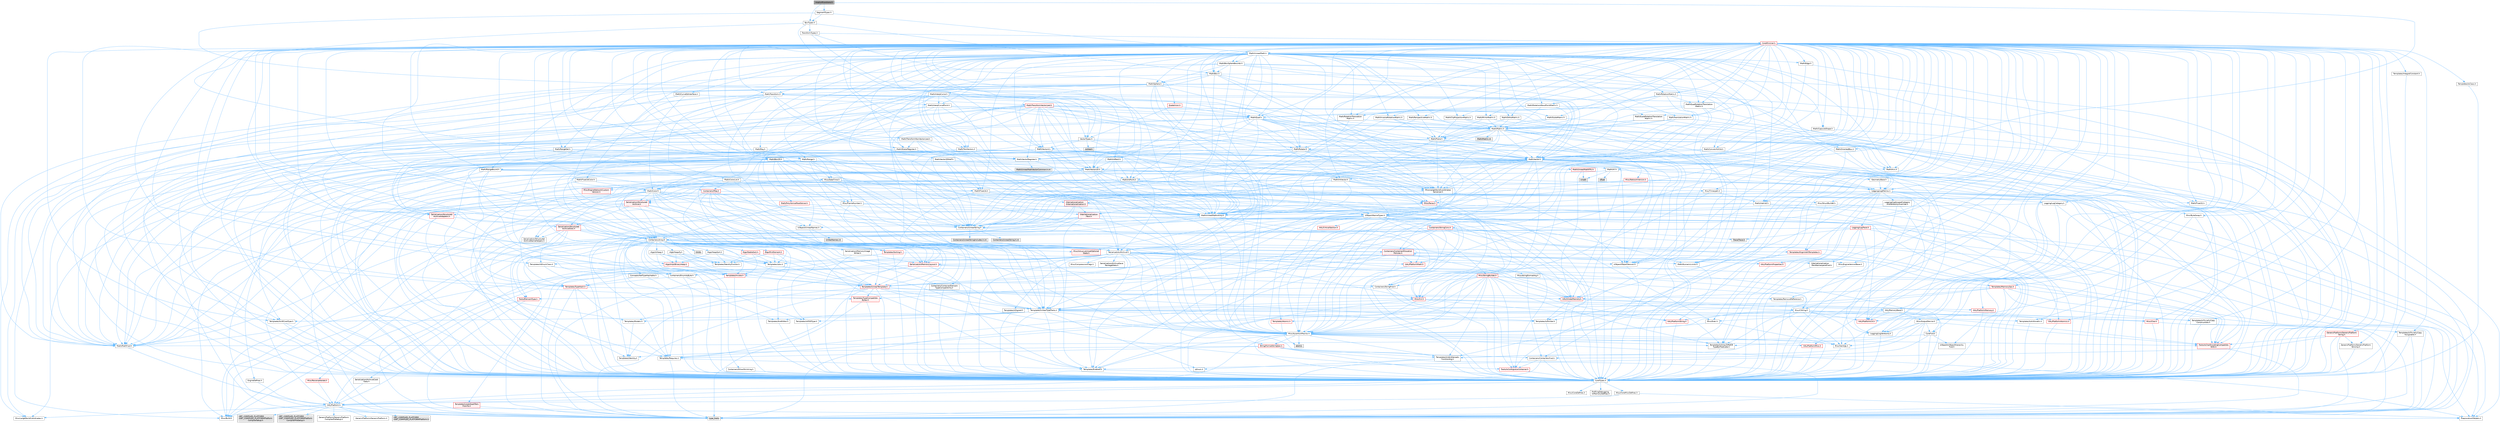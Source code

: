 digraph "ImplicitFunctions.h"
{
 // INTERACTIVE_SVG=YES
 // LATEX_PDF_SIZE
  bgcolor="transparent";
  edge [fontname=Helvetica,fontsize=10,labelfontname=Helvetica,labelfontsize=10];
  node [fontname=Helvetica,fontsize=10,shape=box,height=0.2,width=0.4];
  Node1 [id="Node000001",label="ImplicitFunctions.h",height=0.2,width=0.4,color="gray40", fillcolor="grey60", style="filled", fontcolor="black",tooltip=" "];
  Node1 -> Node2 [id="edge1_Node000001_Node000002",color="steelblue1",style="solid",tooltip=" "];
  Node2 [id="Node000002",label="MathUtil.h",height=0.2,width=0.4,color="grey40", fillcolor="white", style="filled",URL="$d4/d5b/MathUtil_8h.html",tooltip=" "];
  Node2 -> Node3 [id="edge2_Node000002_Node000003",color="steelblue1",style="solid",tooltip=" "];
  Node3 [id="Node000003",label="GeometryBase.h",height=0.2,width=0.4,color="grey40", fillcolor="white", style="filled",URL="$d5/d5e/GeometryBase_8h.html",tooltip=" "];
  Node3 -> Node4 [id="edge3_Node000003_Node000004",color="steelblue1",style="solid",tooltip=" "];
  Node4 [id="Node000004",label="CoreTypes.h",height=0.2,width=0.4,color="grey40", fillcolor="white", style="filled",URL="$dc/dec/CoreTypes_8h.html",tooltip=" "];
  Node4 -> Node5 [id="edge4_Node000004_Node000005",color="steelblue1",style="solid",tooltip=" "];
  Node5 [id="Node000005",label="HAL/Platform.h",height=0.2,width=0.4,color="grey40", fillcolor="white", style="filled",URL="$d9/dd0/Platform_8h.html",tooltip=" "];
  Node5 -> Node6 [id="edge5_Node000005_Node000006",color="steelblue1",style="solid",tooltip=" "];
  Node6 [id="Node000006",label="Misc/Build.h",height=0.2,width=0.4,color="grey40", fillcolor="white", style="filled",URL="$d3/dbb/Build_8h.html",tooltip=" "];
  Node5 -> Node7 [id="edge6_Node000005_Node000007",color="steelblue1",style="solid",tooltip=" "];
  Node7 [id="Node000007",label="Misc/LargeWorldCoordinates.h",height=0.2,width=0.4,color="grey40", fillcolor="white", style="filled",URL="$d2/dcb/LargeWorldCoordinates_8h.html",tooltip=" "];
  Node5 -> Node8 [id="edge7_Node000005_Node000008",color="steelblue1",style="solid",tooltip=" "];
  Node8 [id="Node000008",label="type_traits",height=0.2,width=0.4,color="grey60", fillcolor="#E0E0E0", style="filled",tooltip=" "];
  Node5 -> Node9 [id="edge8_Node000005_Node000009",color="steelblue1",style="solid",tooltip=" "];
  Node9 [id="Node000009",label="PreprocessorHelpers.h",height=0.2,width=0.4,color="grey40", fillcolor="white", style="filled",URL="$db/ddb/PreprocessorHelpers_8h.html",tooltip=" "];
  Node5 -> Node10 [id="edge9_Node000005_Node000010",color="steelblue1",style="solid",tooltip=" "];
  Node10 [id="Node000010",label="UBT_COMPILED_PLATFORM\l/UBT_COMPILED_PLATFORMPlatform\lCompilerPreSetup.h",height=0.2,width=0.4,color="grey60", fillcolor="#E0E0E0", style="filled",tooltip=" "];
  Node5 -> Node11 [id="edge10_Node000005_Node000011",color="steelblue1",style="solid",tooltip=" "];
  Node11 [id="Node000011",label="GenericPlatform/GenericPlatform\lCompilerPreSetup.h",height=0.2,width=0.4,color="grey40", fillcolor="white", style="filled",URL="$d9/dc8/GenericPlatformCompilerPreSetup_8h.html",tooltip=" "];
  Node5 -> Node12 [id="edge11_Node000005_Node000012",color="steelblue1",style="solid",tooltip=" "];
  Node12 [id="Node000012",label="GenericPlatform/GenericPlatform.h",height=0.2,width=0.4,color="grey40", fillcolor="white", style="filled",URL="$d6/d84/GenericPlatform_8h.html",tooltip=" "];
  Node5 -> Node13 [id="edge12_Node000005_Node000013",color="steelblue1",style="solid",tooltip=" "];
  Node13 [id="Node000013",label="UBT_COMPILED_PLATFORM\l/UBT_COMPILED_PLATFORMPlatform.h",height=0.2,width=0.4,color="grey60", fillcolor="#E0E0E0", style="filled",tooltip=" "];
  Node5 -> Node14 [id="edge13_Node000005_Node000014",color="steelblue1",style="solid",tooltip=" "];
  Node14 [id="Node000014",label="UBT_COMPILED_PLATFORM\l/UBT_COMPILED_PLATFORMPlatform\lCompilerSetup.h",height=0.2,width=0.4,color="grey60", fillcolor="#E0E0E0", style="filled",tooltip=" "];
  Node4 -> Node15 [id="edge14_Node000004_Node000015",color="steelblue1",style="solid",tooltip=" "];
  Node15 [id="Node000015",label="ProfilingDebugging\l/UMemoryDefines.h",height=0.2,width=0.4,color="grey40", fillcolor="white", style="filled",URL="$d2/da2/UMemoryDefines_8h.html",tooltip=" "];
  Node4 -> Node16 [id="edge15_Node000004_Node000016",color="steelblue1",style="solid",tooltip=" "];
  Node16 [id="Node000016",label="Misc/CoreMiscDefines.h",height=0.2,width=0.4,color="grey40", fillcolor="white", style="filled",URL="$da/d38/CoreMiscDefines_8h.html",tooltip=" "];
  Node16 -> Node5 [id="edge16_Node000016_Node000005",color="steelblue1",style="solid",tooltip=" "];
  Node16 -> Node9 [id="edge17_Node000016_Node000009",color="steelblue1",style="solid",tooltip=" "];
  Node4 -> Node17 [id="edge18_Node000004_Node000017",color="steelblue1",style="solid",tooltip=" "];
  Node17 [id="Node000017",label="Misc/CoreDefines.h",height=0.2,width=0.4,color="grey40", fillcolor="white", style="filled",URL="$d3/dd2/CoreDefines_8h.html",tooltip=" "];
  Node3 -> Node18 [id="edge19_Node000003_Node000018",color="steelblue1",style="solid",tooltip=" "];
  Node18 [id="Node000018",label="Logging/LogMacros.h",height=0.2,width=0.4,color="grey40", fillcolor="white", style="filled",URL="$d0/d16/LogMacros_8h.html",tooltip=" "];
  Node18 -> Node19 [id="edge20_Node000018_Node000019",color="steelblue1",style="solid",tooltip=" "];
  Node19 [id="Node000019",label="Containers/UnrealString.h",height=0.2,width=0.4,color="grey40", fillcolor="white", style="filled",URL="$d5/dba/UnrealString_8h.html",tooltip=" "];
  Node19 -> Node20 [id="edge21_Node000019_Node000020",color="steelblue1",style="solid",tooltip=" "];
  Node20 [id="Node000020",label="Containers/UnrealStringIncludes.h.inl",height=0.2,width=0.4,color="grey60", fillcolor="#E0E0E0", style="filled",tooltip=" "];
  Node19 -> Node21 [id="edge22_Node000019_Node000021",color="steelblue1",style="solid",tooltip=" "];
  Node21 [id="Node000021",label="Containers/UnrealString.h.inl",height=0.2,width=0.4,color="grey60", fillcolor="#E0E0E0", style="filled",tooltip=" "];
  Node19 -> Node22 [id="edge23_Node000019_Node000022",color="steelblue1",style="solid",tooltip=" "];
  Node22 [id="Node000022",label="Misc/StringFormatArg.h",height=0.2,width=0.4,color="grey40", fillcolor="white", style="filled",URL="$d2/d16/StringFormatArg_8h.html",tooltip=" "];
  Node22 -> Node23 [id="edge24_Node000022_Node000023",color="steelblue1",style="solid",tooltip=" "];
  Node23 [id="Node000023",label="Containers/ContainersFwd.h",height=0.2,width=0.4,color="grey40", fillcolor="white", style="filled",URL="$d4/d0a/ContainersFwd_8h.html",tooltip=" "];
  Node23 -> Node5 [id="edge25_Node000023_Node000005",color="steelblue1",style="solid",tooltip=" "];
  Node23 -> Node4 [id="edge26_Node000023_Node000004",color="steelblue1",style="solid",tooltip=" "];
  Node23 -> Node24 [id="edge27_Node000023_Node000024",color="steelblue1",style="solid",tooltip=" "];
  Node24 [id="Node000024",label="Traits/IsContiguousContainer.h",height=0.2,width=0.4,color="red", fillcolor="#FFF0F0", style="filled",URL="$d5/d3c/IsContiguousContainer_8h.html",tooltip=" "];
  Node24 -> Node4 [id="edge28_Node000024_Node000004",color="steelblue1",style="solid",tooltip=" "];
  Node18 -> Node4 [id="edge29_Node000018_Node000004",color="steelblue1",style="solid",tooltip=" "];
  Node18 -> Node9 [id="edge30_Node000018_Node000009",color="steelblue1",style="solid",tooltip=" "];
  Node18 -> Node27 [id="edge31_Node000018_Node000027",color="steelblue1",style="solid",tooltip=" "];
  Node27 [id="Node000027",label="Logging/LogCategory.h",height=0.2,width=0.4,color="grey40", fillcolor="white", style="filled",URL="$d9/d36/LogCategory_8h.html",tooltip=" "];
  Node27 -> Node4 [id="edge32_Node000027_Node000004",color="steelblue1",style="solid",tooltip=" "];
  Node27 -> Node28 [id="edge33_Node000027_Node000028",color="steelblue1",style="solid",tooltip=" "];
  Node28 [id="Node000028",label="Logging/LogVerbosity.h",height=0.2,width=0.4,color="grey40", fillcolor="white", style="filled",URL="$d2/d8f/LogVerbosity_8h.html",tooltip=" "];
  Node28 -> Node4 [id="edge34_Node000028_Node000004",color="steelblue1",style="solid",tooltip=" "];
  Node27 -> Node29 [id="edge35_Node000027_Node000029",color="steelblue1",style="solid",tooltip=" "];
  Node29 [id="Node000029",label="UObject/NameTypes.h",height=0.2,width=0.4,color="grey40", fillcolor="white", style="filled",URL="$d6/d35/NameTypes_8h.html",tooltip=" "];
  Node29 -> Node4 [id="edge36_Node000029_Node000004",color="steelblue1",style="solid",tooltip=" "];
  Node29 -> Node30 [id="edge37_Node000029_Node000030",color="steelblue1",style="solid",tooltip=" "];
  Node30 [id="Node000030",label="Misc/AssertionMacros.h",height=0.2,width=0.4,color="grey40", fillcolor="white", style="filled",URL="$d0/dfa/AssertionMacros_8h.html",tooltip=" "];
  Node30 -> Node4 [id="edge38_Node000030_Node000004",color="steelblue1",style="solid",tooltip=" "];
  Node30 -> Node5 [id="edge39_Node000030_Node000005",color="steelblue1",style="solid",tooltip=" "];
  Node30 -> Node31 [id="edge40_Node000030_Node000031",color="steelblue1",style="solid",tooltip=" "];
  Node31 [id="Node000031",label="HAL/PlatformMisc.h",height=0.2,width=0.4,color="red", fillcolor="#FFF0F0", style="filled",URL="$d0/df5/PlatformMisc_8h.html",tooltip=" "];
  Node31 -> Node4 [id="edge41_Node000031_Node000004",color="steelblue1",style="solid",tooltip=" "];
  Node30 -> Node9 [id="edge42_Node000030_Node000009",color="steelblue1",style="solid",tooltip=" "];
  Node30 -> Node63 [id="edge43_Node000030_Node000063",color="steelblue1",style="solid",tooltip=" "];
  Node63 [id="Node000063",label="Templates/EnableIf.h",height=0.2,width=0.4,color="grey40", fillcolor="white", style="filled",URL="$d7/d60/EnableIf_8h.html",tooltip=" "];
  Node63 -> Node4 [id="edge44_Node000063_Node000004",color="steelblue1",style="solid",tooltip=" "];
  Node30 -> Node64 [id="edge45_Node000030_Node000064",color="steelblue1",style="solid",tooltip=" "];
  Node64 [id="Node000064",label="Templates/IsArrayOrRefOf\lTypeByPredicate.h",height=0.2,width=0.4,color="grey40", fillcolor="white", style="filled",URL="$d6/da1/IsArrayOrRefOfTypeByPredicate_8h.html",tooltip=" "];
  Node64 -> Node4 [id="edge46_Node000064_Node000004",color="steelblue1",style="solid",tooltip=" "];
  Node30 -> Node65 [id="edge47_Node000030_Node000065",color="steelblue1",style="solid",tooltip=" "];
  Node65 [id="Node000065",label="Templates/IsValidVariadic\lFunctionArg.h",height=0.2,width=0.4,color="grey40", fillcolor="white", style="filled",URL="$d0/dc8/IsValidVariadicFunctionArg_8h.html",tooltip=" "];
  Node65 -> Node4 [id="edge48_Node000065_Node000004",color="steelblue1",style="solid",tooltip=" "];
  Node65 -> Node66 [id="edge49_Node000065_Node000066",color="steelblue1",style="solid",tooltip=" "];
  Node66 [id="Node000066",label="IsEnum.h",height=0.2,width=0.4,color="grey40", fillcolor="white", style="filled",URL="$d4/de5/IsEnum_8h.html",tooltip=" "];
  Node65 -> Node8 [id="edge50_Node000065_Node000008",color="steelblue1",style="solid",tooltip=" "];
  Node30 -> Node67 [id="edge51_Node000030_Node000067",color="steelblue1",style="solid",tooltip=" "];
  Node67 [id="Node000067",label="Traits/IsCharEncodingCompatible\lWith.h",height=0.2,width=0.4,color="red", fillcolor="#FFF0F0", style="filled",URL="$df/dd1/IsCharEncodingCompatibleWith_8h.html",tooltip=" "];
  Node67 -> Node8 [id="edge52_Node000067_Node000008",color="steelblue1",style="solid",tooltip=" "];
  Node30 -> Node69 [id="edge53_Node000030_Node000069",color="steelblue1",style="solid",tooltip=" "];
  Node69 [id="Node000069",label="Misc/VarArgs.h",height=0.2,width=0.4,color="grey40", fillcolor="white", style="filled",URL="$d5/d6f/VarArgs_8h.html",tooltip=" "];
  Node69 -> Node4 [id="edge54_Node000069_Node000004",color="steelblue1",style="solid",tooltip=" "];
  Node30 -> Node70 [id="edge55_Node000030_Node000070",color="steelblue1",style="solid",tooltip=" "];
  Node70 [id="Node000070",label="String/FormatStringSan.h",height=0.2,width=0.4,color="red", fillcolor="#FFF0F0", style="filled",URL="$d3/d8b/FormatStringSan_8h.html",tooltip=" "];
  Node70 -> Node8 [id="edge56_Node000070_Node000008",color="steelblue1",style="solid",tooltip=" "];
  Node70 -> Node4 [id="edge57_Node000070_Node000004",color="steelblue1",style="solid",tooltip=" "];
  Node70 -> Node71 [id="edge58_Node000070_Node000071",color="steelblue1",style="solid",tooltip=" "];
  Node71 [id="Node000071",label="Templates/Requires.h",height=0.2,width=0.4,color="grey40", fillcolor="white", style="filled",URL="$dc/d96/Requires_8h.html",tooltip=" "];
  Node71 -> Node63 [id="edge59_Node000071_Node000063",color="steelblue1",style="solid",tooltip=" "];
  Node71 -> Node8 [id="edge60_Node000071_Node000008",color="steelblue1",style="solid",tooltip=" "];
  Node70 -> Node72 [id="edge61_Node000070_Node000072",color="steelblue1",style="solid",tooltip=" "];
  Node72 [id="Node000072",label="Templates/Identity.h",height=0.2,width=0.4,color="grey40", fillcolor="white", style="filled",URL="$d0/dd5/Identity_8h.html",tooltip=" "];
  Node70 -> Node65 [id="edge62_Node000070_Node000065",color="steelblue1",style="solid",tooltip=" "];
  Node70 -> Node23 [id="edge63_Node000070_Node000023",color="steelblue1",style="solid",tooltip=" "];
  Node30 -> Node76 [id="edge64_Node000030_Node000076",color="steelblue1",style="solid",tooltip=" "];
  Node76 [id="Node000076",label="atomic",height=0.2,width=0.4,color="grey60", fillcolor="#E0E0E0", style="filled",tooltip=" "];
  Node29 -> Node77 [id="edge65_Node000029_Node000077",color="steelblue1",style="solid",tooltip=" "];
  Node77 [id="Node000077",label="HAL/UnrealMemory.h",height=0.2,width=0.4,color="red", fillcolor="#FFF0F0", style="filled",URL="$d9/d96/UnrealMemory_8h.html",tooltip=" "];
  Node77 -> Node4 [id="edge66_Node000077_Node000004",color="steelblue1",style="solid",tooltip=" "];
  Node77 -> Node81 [id="edge67_Node000077_Node000081",color="steelblue1",style="solid",tooltip=" "];
  Node81 [id="Node000081",label="HAL/MemoryBase.h",height=0.2,width=0.4,color="grey40", fillcolor="white", style="filled",URL="$d6/d9f/MemoryBase_8h.html",tooltip=" "];
  Node81 -> Node4 [id="edge68_Node000081_Node000004",color="steelblue1",style="solid",tooltip=" "];
  Node81 -> Node56 [id="edge69_Node000081_Node000056",color="steelblue1",style="solid",tooltip=" "];
  Node56 [id="Node000056",label="HAL/PlatformAtomics.h",height=0.2,width=0.4,color="red", fillcolor="#FFF0F0", style="filled",URL="$d3/d36/PlatformAtomics_8h.html",tooltip=" "];
  Node56 -> Node4 [id="edge70_Node000056_Node000004",color="steelblue1",style="solid",tooltip=" "];
  Node81 -> Node39 [id="edge71_Node000081_Node000039",color="steelblue1",style="solid",tooltip=" "];
  Node39 [id="Node000039",label="HAL/PlatformCrt.h",height=0.2,width=0.4,color="red", fillcolor="#FFF0F0", style="filled",URL="$d8/d75/PlatformCrt_8h.html",tooltip=" "];
  Node81 -> Node82 [id="edge72_Node000081_Node000082",color="steelblue1",style="solid",tooltip=" "];
  Node82 [id="Node000082",label="Misc/Exec.h",height=0.2,width=0.4,color="grey40", fillcolor="white", style="filled",URL="$de/ddb/Exec_8h.html",tooltip=" "];
  Node82 -> Node4 [id="edge73_Node000082_Node000004",color="steelblue1",style="solid",tooltip=" "];
  Node82 -> Node30 [id="edge74_Node000082_Node000030",color="steelblue1",style="solid",tooltip=" "];
  Node81 -> Node83 [id="edge75_Node000081_Node000083",color="steelblue1",style="solid",tooltip=" "];
  Node83 [id="Node000083",label="Misc/OutputDevice.h",height=0.2,width=0.4,color="grey40", fillcolor="white", style="filled",URL="$d7/d32/OutputDevice_8h.html",tooltip=" "];
  Node83 -> Node35 [id="edge76_Node000083_Node000035",color="steelblue1",style="solid",tooltip=" "];
  Node35 [id="Node000035",label="CoreFwd.h",height=0.2,width=0.4,color="grey40", fillcolor="white", style="filled",URL="$d1/d1e/CoreFwd_8h.html",tooltip=" "];
  Node35 -> Node4 [id="edge77_Node000035_Node000004",color="steelblue1",style="solid",tooltip=" "];
  Node35 -> Node23 [id="edge78_Node000035_Node000023",color="steelblue1",style="solid",tooltip=" "];
  Node35 -> Node36 [id="edge79_Node000035_Node000036",color="steelblue1",style="solid",tooltip=" "];
  Node36 [id="Node000036",label="Math/MathFwd.h",height=0.2,width=0.4,color="grey40", fillcolor="white", style="filled",URL="$d2/d10/MathFwd_8h.html",tooltip=" "];
  Node36 -> Node5 [id="edge80_Node000036_Node000005",color="steelblue1",style="solid",tooltip=" "];
  Node35 -> Node37 [id="edge81_Node000035_Node000037",color="steelblue1",style="solid",tooltip=" "];
  Node37 [id="Node000037",label="UObject/UObjectHierarchy\lFwd.h",height=0.2,width=0.4,color="grey40", fillcolor="white", style="filled",URL="$d3/d13/UObjectHierarchyFwd_8h.html",tooltip=" "];
  Node83 -> Node4 [id="edge82_Node000083_Node000004",color="steelblue1",style="solid",tooltip=" "];
  Node83 -> Node28 [id="edge83_Node000083_Node000028",color="steelblue1",style="solid",tooltip=" "];
  Node83 -> Node69 [id="edge84_Node000083_Node000069",color="steelblue1",style="solid",tooltip=" "];
  Node83 -> Node64 [id="edge85_Node000083_Node000064",color="steelblue1",style="solid",tooltip=" "];
  Node83 -> Node65 [id="edge86_Node000083_Node000065",color="steelblue1",style="solid",tooltip=" "];
  Node83 -> Node67 [id="edge87_Node000083_Node000067",color="steelblue1",style="solid",tooltip=" "];
  Node81 -> Node84 [id="edge88_Node000081_Node000084",color="steelblue1",style="solid",tooltip=" "];
  Node84 [id="Node000084",label="Templates/Atomic.h",height=0.2,width=0.4,color="red", fillcolor="#FFF0F0", style="filled",URL="$d3/d91/Atomic_8h.html",tooltip=" "];
  Node84 -> Node76 [id="edge89_Node000084_Node000076",color="steelblue1",style="solid",tooltip=" "];
  Node77 -> Node93 [id="edge90_Node000077_Node000093",color="steelblue1",style="solid",tooltip=" "];
  Node93 [id="Node000093",label="HAL/PlatformMemory.h",height=0.2,width=0.4,color="red", fillcolor="#FFF0F0", style="filled",URL="$de/d68/PlatformMemory_8h.html",tooltip=" "];
  Node93 -> Node4 [id="edge91_Node000093_Node000004",color="steelblue1",style="solid",tooltip=" "];
  Node77 -> Node96 [id="edge92_Node000077_Node000096",color="steelblue1",style="solid",tooltip=" "];
  Node96 [id="Node000096",label="Templates/IsPointer.h",height=0.2,width=0.4,color="grey40", fillcolor="white", style="filled",URL="$d7/d05/IsPointer_8h.html",tooltip=" "];
  Node96 -> Node4 [id="edge93_Node000096_Node000004",color="steelblue1",style="solid",tooltip=" "];
  Node29 -> Node97 [id="edge94_Node000029_Node000097",color="steelblue1",style="solid",tooltip=" "];
  Node97 [id="Node000097",label="Templates/UnrealTypeTraits.h",height=0.2,width=0.4,color="grey40", fillcolor="white", style="filled",URL="$d2/d2d/UnrealTypeTraits_8h.html",tooltip=" "];
  Node97 -> Node4 [id="edge95_Node000097_Node000004",color="steelblue1",style="solid",tooltip=" "];
  Node97 -> Node96 [id="edge96_Node000097_Node000096",color="steelblue1",style="solid",tooltip=" "];
  Node97 -> Node30 [id="edge97_Node000097_Node000030",color="steelblue1",style="solid",tooltip=" "];
  Node97 -> Node89 [id="edge98_Node000097_Node000089",color="steelblue1",style="solid",tooltip=" "];
  Node89 [id="Node000089",label="Templates/AndOrNot.h",height=0.2,width=0.4,color="grey40", fillcolor="white", style="filled",URL="$db/d0a/AndOrNot_8h.html",tooltip=" "];
  Node89 -> Node4 [id="edge99_Node000089_Node000004",color="steelblue1",style="solid",tooltip=" "];
  Node97 -> Node63 [id="edge100_Node000097_Node000063",color="steelblue1",style="solid",tooltip=" "];
  Node97 -> Node98 [id="edge101_Node000097_Node000098",color="steelblue1",style="solid",tooltip=" "];
  Node98 [id="Node000098",label="Templates/IsArithmetic.h",height=0.2,width=0.4,color="grey40", fillcolor="white", style="filled",URL="$d2/d5d/IsArithmetic_8h.html",tooltip=" "];
  Node98 -> Node4 [id="edge102_Node000098_Node000004",color="steelblue1",style="solid",tooltip=" "];
  Node97 -> Node66 [id="edge103_Node000097_Node000066",color="steelblue1",style="solid",tooltip=" "];
  Node97 -> Node99 [id="edge104_Node000097_Node000099",color="steelblue1",style="solid",tooltip=" "];
  Node99 [id="Node000099",label="Templates/Models.h",height=0.2,width=0.4,color="grey40", fillcolor="white", style="filled",URL="$d3/d0c/Models_8h.html",tooltip=" "];
  Node99 -> Node72 [id="edge105_Node000099_Node000072",color="steelblue1",style="solid",tooltip=" "];
  Node97 -> Node100 [id="edge106_Node000097_Node000100",color="steelblue1",style="solid",tooltip=" "];
  Node100 [id="Node000100",label="Templates/IsPODType.h",height=0.2,width=0.4,color="grey40", fillcolor="white", style="filled",URL="$d7/db1/IsPODType_8h.html",tooltip=" "];
  Node100 -> Node4 [id="edge107_Node000100_Node000004",color="steelblue1",style="solid",tooltip=" "];
  Node97 -> Node101 [id="edge108_Node000097_Node000101",color="steelblue1",style="solid",tooltip=" "];
  Node101 [id="Node000101",label="Templates/IsUECoreType.h",height=0.2,width=0.4,color="grey40", fillcolor="white", style="filled",URL="$d1/db8/IsUECoreType_8h.html",tooltip=" "];
  Node101 -> Node4 [id="edge109_Node000101_Node000004",color="steelblue1",style="solid",tooltip=" "];
  Node101 -> Node8 [id="edge110_Node000101_Node000008",color="steelblue1",style="solid",tooltip=" "];
  Node97 -> Node90 [id="edge111_Node000097_Node000090",color="steelblue1",style="solid",tooltip=" "];
  Node90 [id="Node000090",label="Templates/IsTriviallyCopy\lConstructible.h",height=0.2,width=0.4,color="grey40", fillcolor="white", style="filled",URL="$d3/d78/IsTriviallyCopyConstructible_8h.html",tooltip=" "];
  Node90 -> Node4 [id="edge112_Node000090_Node000004",color="steelblue1",style="solid",tooltip=" "];
  Node90 -> Node8 [id="edge113_Node000090_Node000008",color="steelblue1",style="solid",tooltip=" "];
  Node29 -> Node102 [id="edge114_Node000029_Node000102",color="steelblue1",style="solid",tooltip=" "];
  Node102 [id="Node000102",label="Templates/UnrealTemplate.h",height=0.2,width=0.4,color="red", fillcolor="#FFF0F0", style="filled",URL="$d4/d24/UnrealTemplate_8h.html",tooltip=" "];
  Node102 -> Node4 [id="edge115_Node000102_Node000004",color="steelblue1",style="solid",tooltip=" "];
  Node102 -> Node96 [id="edge116_Node000102_Node000096",color="steelblue1",style="solid",tooltip=" "];
  Node102 -> Node77 [id="edge117_Node000102_Node000077",color="steelblue1",style="solid",tooltip=" "];
  Node102 -> Node97 [id="edge118_Node000102_Node000097",color="steelblue1",style="solid",tooltip=" "];
  Node102 -> Node105 [id="edge119_Node000102_Node000105",color="steelblue1",style="solid",tooltip=" "];
  Node105 [id="Node000105",label="Templates/RemoveReference.h",height=0.2,width=0.4,color="grey40", fillcolor="white", style="filled",URL="$da/dbe/RemoveReference_8h.html",tooltip=" "];
  Node105 -> Node4 [id="edge120_Node000105_Node000004",color="steelblue1",style="solid",tooltip=" "];
  Node102 -> Node71 [id="edge121_Node000102_Node000071",color="steelblue1",style="solid",tooltip=" "];
  Node102 -> Node106 [id="edge122_Node000102_Node000106",color="steelblue1",style="solid",tooltip=" "];
  Node106 [id="Node000106",label="Templates/TypeCompatible\lBytes.h",height=0.2,width=0.4,color="red", fillcolor="#FFF0F0", style="filled",URL="$df/d0a/TypeCompatibleBytes_8h.html",tooltip=" "];
  Node106 -> Node4 [id="edge123_Node000106_Node000004",color="steelblue1",style="solid",tooltip=" "];
  Node106 -> Node8 [id="edge124_Node000106_Node000008",color="steelblue1",style="solid",tooltip=" "];
  Node102 -> Node72 [id="edge125_Node000102_Node000072",color="steelblue1",style="solid",tooltip=" "];
  Node102 -> Node24 [id="edge126_Node000102_Node000024",color="steelblue1",style="solid",tooltip=" "];
  Node102 -> Node8 [id="edge127_Node000102_Node000008",color="steelblue1",style="solid",tooltip=" "];
  Node29 -> Node19 [id="edge128_Node000029_Node000019",color="steelblue1",style="solid",tooltip=" "];
  Node29 -> Node108 [id="edge129_Node000029_Node000108",color="steelblue1",style="solid",tooltip=" "];
  Node108 [id="Node000108",label="HAL/CriticalSection.h",height=0.2,width=0.4,color="red", fillcolor="#FFF0F0", style="filled",URL="$d6/d90/CriticalSection_8h.html",tooltip=" "];
  Node29 -> Node111 [id="edge130_Node000029_Node000111",color="steelblue1",style="solid",tooltip=" "];
  Node111 [id="Node000111",label="Containers/StringConv.h",height=0.2,width=0.4,color="red", fillcolor="#FFF0F0", style="filled",URL="$d3/ddf/StringConv_8h.html",tooltip=" "];
  Node111 -> Node4 [id="edge131_Node000111_Node000004",color="steelblue1",style="solid",tooltip=" "];
  Node111 -> Node30 [id="edge132_Node000111_Node000030",color="steelblue1",style="solid",tooltip=" "];
  Node111 -> Node112 [id="edge133_Node000111_Node000112",color="steelblue1",style="solid",tooltip=" "];
  Node112 [id="Node000112",label="Containers/ContainerAllocation\lPolicies.h",height=0.2,width=0.4,color="red", fillcolor="#FFF0F0", style="filled",URL="$d7/dff/ContainerAllocationPolicies_8h.html",tooltip=" "];
  Node112 -> Node4 [id="edge134_Node000112_Node000004",color="steelblue1",style="solid",tooltip=" "];
  Node112 -> Node112 [id="edge135_Node000112_Node000112",color="steelblue1",style="solid",tooltip=" "];
  Node112 -> Node114 [id="edge136_Node000112_Node000114",color="steelblue1",style="solid",tooltip=" "];
  Node114 [id="Node000114",label="HAL/PlatformMath.h",height=0.2,width=0.4,color="red", fillcolor="#FFF0F0", style="filled",URL="$dc/d53/PlatformMath_8h.html",tooltip=" "];
  Node114 -> Node4 [id="edge137_Node000114_Node000004",color="steelblue1",style="solid",tooltip=" "];
  Node112 -> Node77 [id="edge138_Node000112_Node000077",color="steelblue1",style="solid",tooltip=" "];
  Node112 -> Node49 [id="edge139_Node000112_Node000049",color="steelblue1",style="solid",tooltip=" "];
  Node49 [id="Node000049",label="Math/NumericLimits.h",height=0.2,width=0.4,color="grey40", fillcolor="white", style="filled",URL="$df/d1b/NumericLimits_8h.html",tooltip=" "];
  Node49 -> Node4 [id="edge140_Node000049_Node000004",color="steelblue1",style="solid",tooltip=" "];
  Node112 -> Node30 [id="edge141_Node000112_Node000030",color="steelblue1",style="solid",tooltip=" "];
  Node112 -> Node123 [id="edge142_Node000112_Node000123",color="steelblue1",style="solid",tooltip=" "];
  Node123 [id="Node000123",label="Templates/MemoryOps.h",height=0.2,width=0.4,color="red", fillcolor="#FFF0F0", style="filled",URL="$db/dea/MemoryOps_8h.html",tooltip=" "];
  Node123 -> Node4 [id="edge143_Node000123_Node000004",color="steelblue1",style="solid",tooltip=" "];
  Node123 -> Node77 [id="edge144_Node000123_Node000077",color="steelblue1",style="solid",tooltip=" "];
  Node123 -> Node91 [id="edge145_Node000123_Node000091",color="steelblue1",style="solid",tooltip=" "];
  Node91 [id="Node000091",label="Templates/IsTriviallyCopy\lAssignable.h",height=0.2,width=0.4,color="grey40", fillcolor="white", style="filled",URL="$d2/df2/IsTriviallyCopyAssignable_8h.html",tooltip=" "];
  Node91 -> Node4 [id="edge146_Node000091_Node000004",color="steelblue1",style="solid",tooltip=" "];
  Node91 -> Node8 [id="edge147_Node000091_Node000008",color="steelblue1",style="solid",tooltip=" "];
  Node123 -> Node90 [id="edge148_Node000123_Node000090",color="steelblue1",style="solid",tooltip=" "];
  Node123 -> Node71 [id="edge149_Node000123_Node000071",color="steelblue1",style="solid",tooltip=" "];
  Node123 -> Node97 [id="edge150_Node000123_Node000097",color="steelblue1",style="solid",tooltip=" "];
  Node123 -> Node8 [id="edge151_Node000123_Node000008",color="steelblue1",style="solid",tooltip=" "];
  Node112 -> Node106 [id="edge152_Node000112_Node000106",color="steelblue1",style="solid",tooltip=" "];
  Node112 -> Node8 [id="edge153_Node000112_Node000008",color="steelblue1",style="solid",tooltip=" "];
  Node111 -> Node124 [id="edge154_Node000111_Node000124",color="steelblue1",style="solid",tooltip=" "];
  Node124 [id="Node000124",label="Containers/Array.h",height=0.2,width=0.4,color="grey40", fillcolor="white", style="filled",URL="$df/dd0/Array_8h.html",tooltip=" "];
  Node124 -> Node4 [id="edge155_Node000124_Node000004",color="steelblue1",style="solid",tooltip=" "];
  Node124 -> Node30 [id="edge156_Node000124_Node000030",color="steelblue1",style="solid",tooltip=" "];
  Node124 -> Node125 [id="edge157_Node000124_Node000125",color="steelblue1",style="solid",tooltip=" "];
  Node125 [id="Node000125",label="Misc/IntrusiveUnsetOptional\lState.h",height=0.2,width=0.4,color="red", fillcolor="#FFF0F0", style="filled",URL="$d2/d0a/IntrusiveUnsetOptionalState_8h.html",tooltip=" "];
  Node124 -> Node127 [id="edge158_Node000124_Node000127",color="steelblue1",style="solid",tooltip=" "];
  Node127 [id="Node000127",label="Misc/ReverseIterate.h",height=0.2,width=0.4,color="red", fillcolor="#FFF0F0", style="filled",URL="$db/de3/ReverseIterate_8h.html",tooltip=" "];
  Node127 -> Node5 [id="edge159_Node000127_Node000005",color="steelblue1",style="solid",tooltip=" "];
  Node124 -> Node77 [id="edge160_Node000124_Node000077",color="steelblue1",style="solid",tooltip=" "];
  Node124 -> Node97 [id="edge161_Node000124_Node000097",color="steelblue1",style="solid",tooltip=" "];
  Node124 -> Node102 [id="edge162_Node000124_Node000102",color="steelblue1",style="solid",tooltip=" "];
  Node124 -> Node129 [id="edge163_Node000124_Node000129",color="steelblue1",style="solid",tooltip=" "];
  Node129 [id="Node000129",label="Containers/AllowShrinking.h",height=0.2,width=0.4,color="grey40", fillcolor="white", style="filled",URL="$d7/d1a/AllowShrinking_8h.html",tooltip=" "];
  Node129 -> Node4 [id="edge164_Node000129_Node000004",color="steelblue1",style="solid",tooltip=" "];
  Node124 -> Node112 [id="edge165_Node000124_Node000112",color="steelblue1",style="solid",tooltip=" "];
  Node124 -> Node130 [id="edge166_Node000124_Node000130",color="steelblue1",style="solid",tooltip=" "];
  Node130 [id="Node000130",label="Containers/ContainerElement\lTypeCompatibility.h",height=0.2,width=0.4,color="grey40", fillcolor="white", style="filled",URL="$df/ddf/ContainerElementTypeCompatibility_8h.html",tooltip=" "];
  Node130 -> Node4 [id="edge167_Node000130_Node000004",color="steelblue1",style="solid",tooltip=" "];
  Node130 -> Node97 [id="edge168_Node000130_Node000097",color="steelblue1",style="solid",tooltip=" "];
  Node124 -> Node131 [id="edge169_Node000124_Node000131",color="steelblue1",style="solid",tooltip=" "];
  Node131 [id="Node000131",label="Serialization/Archive.h",height=0.2,width=0.4,color="grey40", fillcolor="white", style="filled",URL="$d7/d3b/Archive_8h.html",tooltip=" "];
  Node131 -> Node35 [id="edge170_Node000131_Node000035",color="steelblue1",style="solid",tooltip=" "];
  Node131 -> Node4 [id="edge171_Node000131_Node000004",color="steelblue1",style="solid",tooltip=" "];
  Node131 -> Node132 [id="edge172_Node000131_Node000132",color="steelblue1",style="solid",tooltip=" "];
  Node132 [id="Node000132",label="HAL/PlatformProperties.h",height=0.2,width=0.4,color="red", fillcolor="#FFF0F0", style="filled",URL="$d9/db0/PlatformProperties_8h.html",tooltip=" "];
  Node132 -> Node4 [id="edge173_Node000132_Node000004",color="steelblue1",style="solid",tooltip=" "];
  Node131 -> Node135 [id="edge174_Node000131_Node000135",color="steelblue1",style="solid",tooltip=" "];
  Node135 [id="Node000135",label="Internationalization\l/TextNamespaceFwd.h",height=0.2,width=0.4,color="grey40", fillcolor="white", style="filled",URL="$d8/d97/TextNamespaceFwd_8h.html",tooltip=" "];
  Node135 -> Node4 [id="edge175_Node000135_Node000004",color="steelblue1",style="solid",tooltip=" "];
  Node131 -> Node36 [id="edge176_Node000131_Node000036",color="steelblue1",style="solid",tooltip=" "];
  Node131 -> Node30 [id="edge177_Node000131_Node000030",color="steelblue1",style="solid",tooltip=" "];
  Node131 -> Node6 [id="edge178_Node000131_Node000006",color="steelblue1",style="solid",tooltip=" "];
  Node131 -> Node50 [id="edge179_Node000131_Node000050",color="steelblue1",style="solid",tooltip=" "];
  Node50 [id="Node000050",label="Misc/CompressionFlags.h",height=0.2,width=0.4,color="grey40", fillcolor="white", style="filled",URL="$d9/d76/CompressionFlags_8h.html",tooltip=" "];
  Node131 -> Node136 [id="edge180_Node000131_Node000136",color="steelblue1",style="solid",tooltip=" "];
  Node136 [id="Node000136",label="Misc/EngineVersionBase.h",height=0.2,width=0.4,color="grey40", fillcolor="white", style="filled",URL="$d5/d2b/EngineVersionBase_8h.html",tooltip=" "];
  Node136 -> Node4 [id="edge181_Node000136_Node000004",color="steelblue1",style="solid",tooltip=" "];
  Node131 -> Node69 [id="edge182_Node000131_Node000069",color="steelblue1",style="solid",tooltip=" "];
  Node131 -> Node137 [id="edge183_Node000131_Node000137",color="steelblue1",style="solid",tooltip=" "];
  Node137 [id="Node000137",label="Serialization/ArchiveCook\lData.h",height=0.2,width=0.4,color="grey40", fillcolor="white", style="filled",URL="$dc/db6/ArchiveCookData_8h.html",tooltip=" "];
  Node137 -> Node5 [id="edge184_Node000137_Node000005",color="steelblue1",style="solid",tooltip=" "];
  Node131 -> Node138 [id="edge185_Node000131_Node000138",color="steelblue1",style="solid",tooltip=" "];
  Node138 [id="Node000138",label="Serialization/ArchiveSave\lPackageData.h",height=0.2,width=0.4,color="grey40", fillcolor="white", style="filled",URL="$d1/d37/ArchiveSavePackageData_8h.html",tooltip=" "];
  Node131 -> Node63 [id="edge186_Node000131_Node000063",color="steelblue1",style="solid",tooltip=" "];
  Node131 -> Node64 [id="edge187_Node000131_Node000064",color="steelblue1",style="solid",tooltip=" "];
  Node131 -> Node139 [id="edge188_Node000131_Node000139",color="steelblue1",style="solid",tooltip=" "];
  Node139 [id="Node000139",label="Templates/IsEnumClass.h",height=0.2,width=0.4,color="grey40", fillcolor="white", style="filled",URL="$d7/d15/IsEnumClass_8h.html",tooltip=" "];
  Node139 -> Node4 [id="edge189_Node000139_Node000004",color="steelblue1",style="solid",tooltip=" "];
  Node139 -> Node89 [id="edge190_Node000139_Node000089",color="steelblue1",style="solid",tooltip=" "];
  Node131 -> Node119 [id="edge191_Node000131_Node000119",color="steelblue1",style="solid",tooltip=" "];
  Node119 [id="Node000119",label="Templates/IsSigned.h",height=0.2,width=0.4,color="grey40", fillcolor="white", style="filled",URL="$d8/dd8/IsSigned_8h.html",tooltip=" "];
  Node119 -> Node4 [id="edge192_Node000119_Node000004",color="steelblue1",style="solid",tooltip=" "];
  Node131 -> Node65 [id="edge193_Node000131_Node000065",color="steelblue1",style="solid",tooltip=" "];
  Node131 -> Node102 [id="edge194_Node000131_Node000102",color="steelblue1",style="solid",tooltip=" "];
  Node131 -> Node67 [id="edge195_Node000131_Node000067",color="steelblue1",style="solid",tooltip=" "];
  Node131 -> Node140 [id="edge196_Node000131_Node000140",color="steelblue1",style="solid",tooltip=" "];
  Node140 [id="Node000140",label="UObject/ObjectVersion.h",height=0.2,width=0.4,color="grey40", fillcolor="white", style="filled",URL="$da/d63/ObjectVersion_8h.html",tooltip=" "];
  Node140 -> Node4 [id="edge197_Node000140_Node000004",color="steelblue1",style="solid",tooltip=" "];
  Node124 -> Node141 [id="edge198_Node000124_Node000141",color="steelblue1",style="solid",tooltip=" "];
  Node141 [id="Node000141",label="Serialization/MemoryImage\lWriter.h",height=0.2,width=0.4,color="grey40", fillcolor="white", style="filled",URL="$d0/d08/MemoryImageWriter_8h.html",tooltip=" "];
  Node141 -> Node4 [id="edge199_Node000141_Node000004",color="steelblue1",style="solid",tooltip=" "];
  Node141 -> Node142 [id="edge200_Node000141_Node000142",color="steelblue1",style="solid",tooltip=" "];
  Node142 [id="Node000142",label="Serialization/MemoryLayout.h",height=0.2,width=0.4,color="red", fillcolor="#FFF0F0", style="filled",URL="$d7/d66/MemoryLayout_8h.html",tooltip=" "];
  Node142 -> Node145 [id="edge201_Node000142_Node000145",color="steelblue1",style="solid",tooltip=" "];
  Node145 [id="Node000145",label="Containers/EnumAsByte.h",height=0.2,width=0.4,color="grey40", fillcolor="white", style="filled",URL="$d6/d9a/EnumAsByte_8h.html",tooltip=" "];
  Node145 -> Node4 [id="edge202_Node000145_Node000004",color="steelblue1",style="solid",tooltip=" "];
  Node145 -> Node100 [id="edge203_Node000145_Node000100",color="steelblue1",style="solid",tooltip=" "];
  Node145 -> Node146 [id="edge204_Node000145_Node000146",color="steelblue1",style="solid",tooltip=" "];
  Node146 [id="Node000146",label="Templates/TypeHash.h",height=0.2,width=0.4,color="red", fillcolor="#FFF0F0", style="filled",URL="$d1/d62/TypeHash_8h.html",tooltip=" "];
  Node146 -> Node4 [id="edge205_Node000146_Node000004",color="steelblue1",style="solid",tooltip=" "];
  Node146 -> Node71 [id="edge206_Node000146_Node000071",color="steelblue1",style="solid",tooltip=" "];
  Node146 -> Node147 [id="edge207_Node000146_Node000147",color="steelblue1",style="solid",tooltip=" "];
  Node147 [id="Node000147",label="Misc/Crc.h",height=0.2,width=0.4,color="red", fillcolor="#FFF0F0", style="filled",URL="$d4/dd2/Crc_8h.html",tooltip=" "];
  Node147 -> Node4 [id="edge208_Node000147_Node000004",color="steelblue1",style="solid",tooltip=" "];
  Node147 -> Node79 [id="edge209_Node000147_Node000079",color="steelblue1",style="solid",tooltip=" "];
  Node79 [id="Node000079",label="HAL/PlatformString.h",height=0.2,width=0.4,color="red", fillcolor="#FFF0F0", style="filled",URL="$db/db5/PlatformString_8h.html",tooltip=" "];
  Node79 -> Node4 [id="edge210_Node000079_Node000004",color="steelblue1",style="solid",tooltip=" "];
  Node147 -> Node30 [id="edge211_Node000147_Node000030",color="steelblue1",style="solid",tooltip=" "];
  Node147 -> Node148 [id="edge212_Node000147_Node000148",color="steelblue1",style="solid",tooltip=" "];
  Node148 [id="Node000148",label="Misc/CString.h",height=0.2,width=0.4,color="grey40", fillcolor="white", style="filled",URL="$d2/d49/CString_8h.html",tooltip=" "];
  Node148 -> Node4 [id="edge213_Node000148_Node000004",color="steelblue1",style="solid",tooltip=" "];
  Node148 -> Node39 [id="edge214_Node000148_Node000039",color="steelblue1",style="solid",tooltip=" "];
  Node148 -> Node79 [id="edge215_Node000148_Node000079",color="steelblue1",style="solid",tooltip=" "];
  Node148 -> Node30 [id="edge216_Node000148_Node000030",color="steelblue1",style="solid",tooltip=" "];
  Node148 -> Node149 [id="edge217_Node000148_Node000149",color="steelblue1",style="solid",tooltip=" "];
  Node149 [id="Node000149",label="Misc/Char.h",height=0.2,width=0.4,color="red", fillcolor="#FFF0F0", style="filled",URL="$d0/d58/Char_8h.html",tooltip=" "];
  Node149 -> Node4 [id="edge218_Node000149_Node000004",color="steelblue1",style="solid",tooltip=" "];
  Node149 -> Node8 [id="edge219_Node000149_Node000008",color="steelblue1",style="solid",tooltip=" "];
  Node148 -> Node69 [id="edge220_Node000148_Node000069",color="steelblue1",style="solid",tooltip=" "];
  Node148 -> Node64 [id="edge221_Node000148_Node000064",color="steelblue1",style="solid",tooltip=" "];
  Node148 -> Node65 [id="edge222_Node000148_Node000065",color="steelblue1",style="solid",tooltip=" "];
  Node148 -> Node67 [id="edge223_Node000148_Node000067",color="steelblue1",style="solid",tooltip=" "];
  Node147 -> Node149 [id="edge224_Node000147_Node000149",color="steelblue1",style="solid",tooltip=" "];
  Node147 -> Node97 [id="edge225_Node000147_Node000097",color="steelblue1",style="solid",tooltip=" "];
  Node146 -> Node8 [id="edge226_Node000146_Node000008",color="steelblue1",style="solid",tooltip=" "];
  Node142 -> Node33 [id="edge227_Node000142_Node000033",color="steelblue1",style="solid",tooltip=" "];
  Node33 [id="Node000033",label="Containers/StringFwd.h",height=0.2,width=0.4,color="grey40", fillcolor="white", style="filled",URL="$df/d37/StringFwd_8h.html",tooltip=" "];
  Node33 -> Node4 [id="edge228_Node000033_Node000004",color="steelblue1",style="solid",tooltip=" "];
  Node33 -> Node34 [id="edge229_Node000033_Node000034",color="steelblue1",style="solid",tooltip=" "];
  Node34 [id="Node000034",label="Traits/ElementType.h",height=0.2,width=0.4,color="red", fillcolor="#FFF0F0", style="filled",URL="$d5/d4f/ElementType_8h.html",tooltip=" "];
  Node34 -> Node5 [id="edge230_Node000034_Node000005",color="steelblue1",style="solid",tooltip=" "];
  Node34 -> Node8 [id="edge231_Node000034_Node000008",color="steelblue1",style="solid",tooltip=" "];
  Node33 -> Node24 [id="edge232_Node000033_Node000024",color="steelblue1",style="solid",tooltip=" "];
  Node142 -> Node77 [id="edge233_Node000142_Node000077",color="steelblue1",style="solid",tooltip=" "];
  Node142 -> Node63 [id="edge234_Node000142_Node000063",color="steelblue1",style="solid",tooltip=" "];
  Node142 -> Node99 [id="edge235_Node000142_Node000099",color="steelblue1",style="solid",tooltip=" "];
  Node142 -> Node102 [id="edge236_Node000142_Node000102",color="steelblue1",style="solid",tooltip=" "];
  Node124 -> Node155 [id="edge237_Node000124_Node000155",color="steelblue1",style="solid",tooltip=" "];
  Node155 [id="Node000155",label="Algo/Heapify.h",height=0.2,width=0.4,color="grey40", fillcolor="white", style="filled",URL="$d0/d2a/Heapify_8h.html",tooltip=" "];
  Node155 -> Node156 [id="edge238_Node000155_Node000156",color="steelblue1",style="solid",tooltip=" "];
  Node156 [id="Node000156",label="Algo/Impl/BinaryHeap.h",height=0.2,width=0.4,color="red", fillcolor="#FFF0F0", style="filled",URL="$d7/da3/Algo_2Impl_2BinaryHeap_8h.html",tooltip=" "];
  Node156 -> Node157 [id="edge239_Node000156_Node000157",color="steelblue1",style="solid",tooltip=" "];
  Node157 [id="Node000157",label="Templates/Invoke.h",height=0.2,width=0.4,color="red", fillcolor="#FFF0F0", style="filled",URL="$d7/deb/Invoke_8h.html",tooltip=" "];
  Node157 -> Node4 [id="edge240_Node000157_Node000004",color="steelblue1",style="solid",tooltip=" "];
  Node157 -> Node102 [id="edge241_Node000157_Node000102",color="steelblue1",style="solid",tooltip=" "];
  Node157 -> Node8 [id="edge242_Node000157_Node000008",color="steelblue1",style="solid",tooltip=" "];
  Node156 -> Node8 [id="edge243_Node000156_Node000008",color="steelblue1",style="solid",tooltip=" "];
  Node155 -> Node161 [id="edge244_Node000155_Node000161",color="steelblue1",style="solid",tooltip=" "];
  Node161 [id="Node000161",label="Templates/IdentityFunctor.h",height=0.2,width=0.4,color="grey40", fillcolor="white", style="filled",URL="$d7/d2e/IdentityFunctor_8h.html",tooltip=" "];
  Node161 -> Node5 [id="edge245_Node000161_Node000005",color="steelblue1",style="solid",tooltip=" "];
  Node155 -> Node157 [id="edge246_Node000155_Node000157",color="steelblue1",style="solid",tooltip=" "];
  Node155 -> Node162 [id="edge247_Node000155_Node000162",color="steelblue1",style="solid",tooltip=" "];
  Node162 [id="Node000162",label="Templates/Less.h",height=0.2,width=0.4,color="grey40", fillcolor="white", style="filled",URL="$de/dc8/Less_8h.html",tooltip=" "];
  Node162 -> Node4 [id="edge248_Node000162_Node000004",color="steelblue1",style="solid",tooltip=" "];
  Node162 -> Node102 [id="edge249_Node000162_Node000102",color="steelblue1",style="solid",tooltip=" "];
  Node155 -> Node102 [id="edge250_Node000155_Node000102",color="steelblue1",style="solid",tooltip=" "];
  Node124 -> Node163 [id="edge251_Node000124_Node000163",color="steelblue1",style="solid",tooltip=" "];
  Node163 [id="Node000163",label="Algo/HeapSort.h",height=0.2,width=0.4,color="grey40", fillcolor="white", style="filled",URL="$d3/d92/HeapSort_8h.html",tooltip=" "];
  Node163 -> Node156 [id="edge252_Node000163_Node000156",color="steelblue1",style="solid",tooltip=" "];
  Node163 -> Node161 [id="edge253_Node000163_Node000161",color="steelblue1",style="solid",tooltip=" "];
  Node163 -> Node162 [id="edge254_Node000163_Node000162",color="steelblue1",style="solid",tooltip=" "];
  Node163 -> Node102 [id="edge255_Node000163_Node000102",color="steelblue1",style="solid",tooltip=" "];
  Node124 -> Node164 [id="edge256_Node000124_Node000164",color="steelblue1",style="solid",tooltip=" "];
  Node164 [id="Node000164",label="Algo/IsHeap.h",height=0.2,width=0.4,color="grey40", fillcolor="white", style="filled",URL="$de/d32/IsHeap_8h.html",tooltip=" "];
  Node164 -> Node156 [id="edge257_Node000164_Node000156",color="steelblue1",style="solid",tooltip=" "];
  Node164 -> Node161 [id="edge258_Node000164_Node000161",color="steelblue1",style="solid",tooltip=" "];
  Node164 -> Node157 [id="edge259_Node000164_Node000157",color="steelblue1",style="solid",tooltip=" "];
  Node164 -> Node162 [id="edge260_Node000164_Node000162",color="steelblue1",style="solid",tooltip=" "];
  Node164 -> Node102 [id="edge261_Node000164_Node000102",color="steelblue1",style="solid",tooltip=" "];
  Node124 -> Node156 [id="edge262_Node000124_Node000156",color="steelblue1",style="solid",tooltip=" "];
  Node124 -> Node165 [id="edge263_Node000124_Node000165",color="steelblue1",style="solid",tooltip=" "];
  Node165 [id="Node000165",label="Algo/StableSort.h",height=0.2,width=0.4,color="red", fillcolor="#FFF0F0", style="filled",URL="$d7/d3c/StableSort_8h.html",tooltip=" "];
  Node165 -> Node161 [id="edge264_Node000165_Node000161",color="steelblue1",style="solid",tooltip=" "];
  Node165 -> Node157 [id="edge265_Node000165_Node000157",color="steelblue1",style="solid",tooltip=" "];
  Node165 -> Node162 [id="edge266_Node000165_Node000162",color="steelblue1",style="solid",tooltip=" "];
  Node165 -> Node102 [id="edge267_Node000165_Node000102",color="steelblue1",style="solid",tooltip=" "];
  Node124 -> Node168 [id="edge268_Node000124_Node000168",color="steelblue1",style="solid",tooltip=" "];
  Node168 [id="Node000168",label="Concepts/GetTypeHashable.h",height=0.2,width=0.4,color="grey40", fillcolor="white", style="filled",URL="$d3/da2/GetTypeHashable_8h.html",tooltip=" "];
  Node168 -> Node4 [id="edge269_Node000168_Node000004",color="steelblue1",style="solid",tooltip=" "];
  Node168 -> Node146 [id="edge270_Node000168_Node000146",color="steelblue1",style="solid",tooltip=" "];
  Node124 -> Node161 [id="edge271_Node000124_Node000161",color="steelblue1",style="solid",tooltip=" "];
  Node124 -> Node157 [id="edge272_Node000124_Node000157",color="steelblue1",style="solid",tooltip=" "];
  Node124 -> Node162 [id="edge273_Node000124_Node000162",color="steelblue1",style="solid",tooltip=" "];
  Node124 -> Node169 [id="edge274_Node000124_Node000169",color="steelblue1",style="solid",tooltip=" "];
  Node169 [id="Node000169",label="Templates/LosesQualifiers\lFromTo.h",height=0.2,width=0.4,color="red", fillcolor="#FFF0F0", style="filled",URL="$d2/db3/LosesQualifiersFromTo_8h.html",tooltip=" "];
  Node169 -> Node8 [id="edge275_Node000169_Node000008",color="steelblue1",style="solid",tooltip=" "];
  Node124 -> Node71 [id="edge276_Node000124_Node000071",color="steelblue1",style="solid",tooltip=" "];
  Node124 -> Node170 [id="edge277_Node000124_Node000170",color="steelblue1",style="solid",tooltip=" "];
  Node170 [id="Node000170",label="Templates/Sorting.h",height=0.2,width=0.4,color="red", fillcolor="#FFF0F0", style="filled",URL="$d3/d9e/Sorting_8h.html",tooltip=" "];
  Node170 -> Node4 [id="edge278_Node000170_Node000004",color="steelblue1",style="solid",tooltip=" "];
  Node170 -> Node114 [id="edge279_Node000170_Node000114",color="steelblue1",style="solid",tooltip=" "];
  Node170 -> Node162 [id="edge280_Node000170_Node000162",color="steelblue1",style="solid",tooltip=" "];
  Node124 -> Node174 [id="edge281_Node000124_Node000174",color="steelblue1",style="solid",tooltip=" "];
  Node174 [id="Node000174",label="Templates/AlignmentTemplates.h",height=0.2,width=0.4,color="red", fillcolor="#FFF0F0", style="filled",URL="$dd/d32/AlignmentTemplates_8h.html",tooltip=" "];
  Node174 -> Node4 [id="edge282_Node000174_Node000004",color="steelblue1",style="solid",tooltip=" "];
  Node174 -> Node96 [id="edge283_Node000174_Node000096",color="steelblue1",style="solid",tooltip=" "];
  Node124 -> Node34 [id="edge284_Node000124_Node000034",color="steelblue1",style="solid",tooltip=" "];
  Node124 -> Node120 [id="edge285_Node000124_Node000120",color="steelblue1",style="solid",tooltip=" "];
  Node120 [id="Node000120",label="limits",height=0.2,width=0.4,color="grey60", fillcolor="#E0E0E0", style="filled",tooltip=" "];
  Node124 -> Node8 [id="edge286_Node000124_Node000008",color="steelblue1",style="solid",tooltip=" "];
  Node111 -> Node148 [id="edge287_Node000111_Node000148",color="steelblue1",style="solid",tooltip=" "];
  Node111 -> Node102 [id="edge288_Node000111_Node000102",color="steelblue1",style="solid",tooltip=" "];
  Node111 -> Node97 [id="edge289_Node000111_Node000097",color="steelblue1",style="solid",tooltip=" "];
  Node111 -> Node34 [id="edge290_Node000111_Node000034",color="steelblue1",style="solid",tooltip=" "];
  Node111 -> Node67 [id="edge291_Node000111_Node000067",color="steelblue1",style="solid",tooltip=" "];
  Node111 -> Node24 [id="edge292_Node000111_Node000024",color="steelblue1",style="solid",tooltip=" "];
  Node111 -> Node8 [id="edge293_Node000111_Node000008",color="steelblue1",style="solid",tooltip=" "];
  Node29 -> Node33 [id="edge294_Node000029_Node000033",color="steelblue1",style="solid",tooltip=" "];
  Node29 -> Node176 [id="edge295_Node000029_Node000176",color="steelblue1",style="solid",tooltip=" "];
  Node176 [id="Node000176",label="UObject/UnrealNames.h",height=0.2,width=0.4,color="grey40", fillcolor="white", style="filled",URL="$d8/db1/UnrealNames_8h.html",tooltip=" "];
  Node176 -> Node4 [id="edge296_Node000176_Node000004",color="steelblue1",style="solid",tooltip=" "];
  Node176 -> Node177 [id="edge297_Node000176_Node000177",color="steelblue1",style="solid",tooltip=" "];
  Node177 [id="Node000177",label="UnrealNames.inl",height=0.2,width=0.4,color="grey60", fillcolor="#E0E0E0", style="filled",tooltip=" "];
  Node29 -> Node84 [id="edge298_Node000029_Node000084",color="steelblue1",style="solid",tooltip=" "];
  Node29 -> Node142 [id="edge299_Node000029_Node000142",color="steelblue1",style="solid",tooltip=" "];
  Node29 -> Node125 [id="edge300_Node000029_Node000125",color="steelblue1",style="solid",tooltip=" "];
  Node29 -> Node178 [id="edge301_Node000029_Node000178",color="steelblue1",style="solid",tooltip=" "];
  Node178 [id="Node000178",label="Misc/StringBuilder.h",height=0.2,width=0.4,color="red", fillcolor="#FFF0F0", style="filled",URL="$d4/d52/StringBuilder_8h.html",tooltip=" "];
  Node178 -> Node33 [id="edge302_Node000178_Node000033",color="steelblue1",style="solid",tooltip=" "];
  Node178 -> Node4 [id="edge303_Node000178_Node000004",color="steelblue1",style="solid",tooltip=" "];
  Node178 -> Node79 [id="edge304_Node000178_Node000079",color="steelblue1",style="solid",tooltip=" "];
  Node178 -> Node77 [id="edge305_Node000178_Node000077",color="steelblue1",style="solid",tooltip=" "];
  Node178 -> Node30 [id="edge306_Node000178_Node000030",color="steelblue1",style="solid",tooltip=" "];
  Node178 -> Node148 [id="edge307_Node000178_Node000148",color="steelblue1",style="solid",tooltip=" "];
  Node178 -> Node63 [id="edge308_Node000178_Node000063",color="steelblue1",style="solid",tooltip=" "];
  Node178 -> Node64 [id="edge309_Node000178_Node000064",color="steelblue1",style="solid",tooltip=" "];
  Node178 -> Node65 [id="edge310_Node000178_Node000065",color="steelblue1",style="solid",tooltip=" "];
  Node178 -> Node71 [id="edge311_Node000178_Node000071",color="steelblue1",style="solid",tooltip=" "];
  Node178 -> Node102 [id="edge312_Node000178_Node000102",color="steelblue1",style="solid",tooltip=" "];
  Node178 -> Node97 [id="edge313_Node000178_Node000097",color="steelblue1",style="solid",tooltip=" "];
  Node178 -> Node67 [id="edge314_Node000178_Node000067",color="steelblue1",style="solid",tooltip=" "];
  Node178 -> Node24 [id="edge315_Node000178_Node000024",color="steelblue1",style="solid",tooltip=" "];
  Node178 -> Node8 [id="edge316_Node000178_Node000008",color="steelblue1",style="solid",tooltip=" "];
  Node29 -> Node62 [id="edge317_Node000029_Node000062",color="steelblue1",style="solid",tooltip=" "];
  Node62 [id="Node000062",label="Trace/Trace.h",height=0.2,width=0.4,color="grey60", fillcolor="#E0E0E0", style="filled",tooltip=" "];
  Node18 -> Node184 [id="edge318_Node000018_Node000184",color="steelblue1",style="solid",tooltip=" "];
  Node184 [id="Node000184",label="Logging/LogScopedCategory\lAndVerbosityOverride.h",height=0.2,width=0.4,color="grey40", fillcolor="white", style="filled",URL="$de/dba/LogScopedCategoryAndVerbosityOverride_8h.html",tooltip=" "];
  Node184 -> Node4 [id="edge319_Node000184_Node000004",color="steelblue1",style="solid",tooltip=" "];
  Node184 -> Node28 [id="edge320_Node000184_Node000028",color="steelblue1",style="solid",tooltip=" "];
  Node184 -> Node29 [id="edge321_Node000184_Node000029",color="steelblue1",style="solid",tooltip=" "];
  Node18 -> Node185 [id="edge322_Node000018_Node000185",color="steelblue1",style="solid",tooltip=" "];
  Node185 [id="Node000185",label="Logging/LogTrace.h",height=0.2,width=0.4,color="red", fillcolor="#FFF0F0", style="filled",URL="$d5/d91/LogTrace_8h.html",tooltip=" "];
  Node185 -> Node4 [id="edge323_Node000185_Node000004",color="steelblue1",style="solid",tooltip=" "];
  Node185 -> Node124 [id="edge324_Node000185_Node000124",color="steelblue1",style="solid",tooltip=" "];
  Node185 -> Node9 [id="edge325_Node000185_Node000009",color="steelblue1",style="solid",tooltip=" "];
  Node185 -> Node28 [id="edge326_Node000185_Node000028",color="steelblue1",style="solid",tooltip=" "];
  Node185 -> Node6 [id="edge327_Node000185_Node000006",color="steelblue1",style="solid",tooltip=" "];
  Node185 -> Node64 [id="edge328_Node000185_Node000064",color="steelblue1",style="solid",tooltip=" "];
  Node185 -> Node62 [id="edge329_Node000185_Node000062",color="steelblue1",style="solid",tooltip=" "];
  Node185 -> Node67 [id="edge330_Node000185_Node000067",color="steelblue1",style="solid",tooltip=" "];
  Node18 -> Node28 [id="edge331_Node000018_Node000028",color="steelblue1",style="solid",tooltip=" "];
  Node18 -> Node30 [id="edge332_Node000018_Node000030",color="steelblue1",style="solid",tooltip=" "];
  Node18 -> Node6 [id="edge333_Node000018_Node000006",color="steelblue1",style="solid",tooltip=" "];
  Node18 -> Node69 [id="edge334_Node000018_Node000069",color="steelblue1",style="solid",tooltip=" "];
  Node18 -> Node70 [id="edge335_Node000018_Node000070",color="steelblue1",style="solid",tooltip=" "];
  Node18 -> Node63 [id="edge336_Node000018_Node000063",color="steelblue1",style="solid",tooltip=" "];
  Node18 -> Node64 [id="edge337_Node000018_Node000064",color="steelblue1",style="solid",tooltip=" "];
  Node18 -> Node65 [id="edge338_Node000018_Node000065",color="steelblue1",style="solid",tooltip=" "];
  Node18 -> Node67 [id="edge339_Node000018_Node000067",color="steelblue1",style="solid",tooltip=" "];
  Node18 -> Node8 [id="edge340_Node000018_Node000008",color="steelblue1",style="solid",tooltip=" "];
  Node2 -> Node5 [id="edge341_Node000002_Node000005",color="steelblue1",style="solid",tooltip=" "];
  Node2 -> Node186 [id="edge342_Node000002_Node000186",color="steelblue1",style="solid",tooltip=" "];
  Node186 [id="Node000186",label="EngineDefines.h",height=0.2,width=0.4,color="grey40", fillcolor="white", style="filled",URL="$de/d63/EngineDefines_8h.html",tooltip=" "];
  Node186 -> Node5 [id="edge343_Node000186_Node000005",color="steelblue1",style="solid",tooltip=" "];
  Node2 -> Node187 [id="edge344_Node000002_Node000187",color="steelblue1",style="solid",tooltip=" "];
  Node187 [id="Node000187",label="cmath",height=0.2,width=0.4,color="grey60", fillcolor="#E0E0E0", style="filled",tooltip=" "];
  Node2 -> Node188 [id="edge345_Node000002_Node000188",color="steelblue1",style="solid",tooltip=" "];
  Node188 [id="Node000188",label="cfloat",height=0.2,width=0.4,color="grey60", fillcolor="#E0E0E0", style="filled",tooltip=" "];
  Node1 -> Node189 [id="edge346_Node000001_Node000189",color="steelblue1",style="solid",tooltip=" "];
  Node189 [id="Node000189",label="SegmentTypes.h",height=0.2,width=0.4,color="grey40", fillcolor="white", style="filled",URL="$d6/d8b/SegmentTypes_8h.html",tooltip=" "];
  Node189 -> Node190 [id="edge347_Node000189_Node000190",color="steelblue1",style="solid",tooltip=" "];
  Node190 [id="Node000190",label="Math/UnrealMath.h",height=0.2,width=0.4,color="grey40", fillcolor="white", style="filled",URL="$d8/db2/UnrealMath_8h.html",tooltip=" "];
  Node190 -> Node191 [id="edge348_Node000190_Node000191",color="steelblue1",style="solid",tooltip=" "];
  Node191 [id="Node000191",label="Math/Axis.h",height=0.2,width=0.4,color="grey40", fillcolor="white", style="filled",URL="$dd/dbb/Axis_8h.html",tooltip=" "];
  Node191 -> Node4 [id="edge349_Node000191_Node000004",color="steelblue1",style="solid",tooltip=" "];
  Node190 -> Node192 [id="edge350_Node000190_Node000192",color="steelblue1",style="solid",tooltip=" "];
  Node192 [id="Node000192",label="Math/Box.h",height=0.2,width=0.4,color="grey40", fillcolor="white", style="filled",URL="$de/d0f/Box_8h.html",tooltip=" "];
  Node192 -> Node4 [id="edge351_Node000192_Node000004",color="steelblue1",style="solid",tooltip=" "];
  Node192 -> Node30 [id="edge352_Node000192_Node000030",color="steelblue1",style="solid",tooltip=" "];
  Node192 -> Node36 [id="edge353_Node000192_Node000036",color="steelblue1",style="solid",tooltip=" "];
  Node192 -> Node173 [id="edge354_Node000192_Node000173",color="steelblue1",style="solid",tooltip=" "];
  Node173 [id="Node000173",label="Math/UnrealMathUtility.h",height=0.2,width=0.4,color="grey40", fillcolor="white", style="filled",URL="$db/db8/UnrealMathUtility_8h.html",tooltip=" "];
  Node173 -> Node4 [id="edge355_Node000173_Node000004",color="steelblue1",style="solid",tooltip=" "];
  Node173 -> Node30 [id="edge356_Node000173_Node000030",color="steelblue1",style="solid",tooltip=" "];
  Node173 -> Node114 [id="edge357_Node000173_Node000114",color="steelblue1",style="solid",tooltip=" "];
  Node173 -> Node36 [id="edge358_Node000173_Node000036",color="steelblue1",style="solid",tooltip=" "];
  Node173 -> Node72 [id="edge359_Node000173_Node000072",color="steelblue1",style="solid",tooltip=" "];
  Node173 -> Node71 [id="edge360_Node000173_Node000071",color="steelblue1",style="solid",tooltip=" "];
  Node192 -> Node19 [id="edge361_Node000192_Node000019",color="steelblue1",style="solid",tooltip=" "];
  Node192 -> Node193 [id="edge362_Node000192_Node000193",color="steelblue1",style="solid",tooltip=" "];
  Node193 [id="Node000193",label="Math/Vector.h",height=0.2,width=0.4,color="grey40", fillcolor="white", style="filled",URL="$d6/dbe/Vector_8h.html",tooltip=" "];
  Node193 -> Node4 [id="edge363_Node000193_Node000004",color="steelblue1",style="solid",tooltip=" "];
  Node193 -> Node30 [id="edge364_Node000193_Node000030",color="steelblue1",style="solid",tooltip=" "];
  Node193 -> Node36 [id="edge365_Node000193_Node000036",color="steelblue1",style="solid",tooltip=" "];
  Node193 -> Node49 [id="edge366_Node000193_Node000049",color="steelblue1",style="solid",tooltip=" "];
  Node193 -> Node147 [id="edge367_Node000193_Node000147",color="steelblue1",style="solid",tooltip=" "];
  Node193 -> Node173 [id="edge368_Node000193_Node000173",color="steelblue1",style="solid",tooltip=" "];
  Node193 -> Node19 [id="edge369_Node000193_Node000019",color="steelblue1",style="solid",tooltip=" "];
  Node193 -> Node194 [id="edge370_Node000193_Node000194",color="steelblue1",style="solid",tooltip=" "];
  Node194 [id="Node000194",label="Misc/Parse.h",height=0.2,width=0.4,color="red", fillcolor="#FFF0F0", style="filled",URL="$dc/d71/Parse_8h.html",tooltip=" "];
  Node194 -> Node33 [id="edge371_Node000194_Node000033",color="steelblue1",style="solid",tooltip=" "];
  Node194 -> Node19 [id="edge372_Node000194_Node000019",color="steelblue1",style="solid",tooltip=" "];
  Node194 -> Node4 [id="edge373_Node000194_Node000004",color="steelblue1",style="solid",tooltip=" "];
  Node194 -> Node39 [id="edge374_Node000194_Node000039",color="steelblue1",style="solid",tooltip=" "];
  Node194 -> Node6 [id="edge375_Node000194_Node000006",color="steelblue1",style="solid",tooltip=" "];
  Node193 -> Node197 [id="edge376_Node000193_Node000197",color="steelblue1",style="solid",tooltip=" "];
  Node197 [id="Node000197",label="Misc/LargeWorldCoordinates\lSerializer.h",height=0.2,width=0.4,color="grey40", fillcolor="white", style="filled",URL="$d7/df9/LargeWorldCoordinatesSerializer_8h.html",tooltip=" "];
  Node197 -> Node29 [id="edge377_Node000197_Node000029",color="steelblue1",style="solid",tooltip=" "];
  Node197 -> Node140 [id="edge378_Node000197_Node000140",color="steelblue1",style="solid",tooltip=" "];
  Node197 -> Node198 [id="edge379_Node000197_Node000198",color="steelblue1",style="solid",tooltip=" "];
  Node198 [id="Node000198",label="Serialization/Structured\lArchive.h",height=0.2,width=0.4,color="red", fillcolor="#FFF0F0", style="filled",URL="$d9/d1e/StructuredArchive_8h.html",tooltip=" "];
  Node198 -> Node124 [id="edge380_Node000198_Node000124",color="steelblue1",style="solid",tooltip=" "];
  Node198 -> Node112 [id="edge381_Node000198_Node000112",color="steelblue1",style="solid",tooltip=" "];
  Node198 -> Node4 [id="edge382_Node000198_Node000004",color="steelblue1",style="solid",tooltip=" "];
  Node198 -> Node6 [id="edge383_Node000198_Node000006",color="steelblue1",style="solid",tooltip=" "];
  Node198 -> Node131 [id="edge384_Node000198_Node000131",color="steelblue1",style="solid",tooltip=" "];
  Node198 -> Node202 [id="edge385_Node000198_Node000202",color="steelblue1",style="solid",tooltip=" "];
  Node202 [id="Node000202",label="Serialization/Structured\lArchiveAdapters.h",height=0.2,width=0.4,color="red", fillcolor="#FFF0F0", style="filled",URL="$d3/de1/StructuredArchiveAdapters_8h.html",tooltip=" "];
  Node202 -> Node4 [id="edge386_Node000202_Node000004",color="steelblue1",style="solid",tooltip=" "];
  Node202 -> Node99 [id="edge387_Node000202_Node000099",color="steelblue1",style="solid",tooltip=" "];
  Node202 -> Node205 [id="edge388_Node000202_Node000205",color="steelblue1",style="solid",tooltip=" "];
  Node205 [id="Node000205",label="Serialization/Structured\lArchiveSlots.h",height=0.2,width=0.4,color="red", fillcolor="#FFF0F0", style="filled",URL="$d2/d87/StructuredArchiveSlots_8h.html",tooltip=" "];
  Node205 -> Node124 [id="edge389_Node000205_Node000124",color="steelblue1",style="solid",tooltip=" "];
  Node205 -> Node4 [id="edge390_Node000205_Node000004",color="steelblue1",style="solid",tooltip=" "];
  Node205 -> Node6 [id="edge391_Node000205_Node000006",color="steelblue1",style="solid",tooltip=" "];
  Node205 -> Node131 [id="edge392_Node000205_Node000131",color="steelblue1",style="solid",tooltip=" "];
  Node205 -> Node201 [id="edge393_Node000205_Node000201",color="steelblue1",style="solid",tooltip=" "];
  Node201 [id="Node000201",label="Serialization/Structured\lArchiveNameHelpers.h",height=0.2,width=0.4,color="grey40", fillcolor="white", style="filled",URL="$d0/d7b/StructuredArchiveNameHelpers_8h.html",tooltip=" "];
  Node201 -> Node4 [id="edge394_Node000201_Node000004",color="steelblue1",style="solid",tooltip=" "];
  Node201 -> Node72 [id="edge395_Node000201_Node000072",color="steelblue1",style="solid",tooltip=" "];
  Node205 -> Node63 [id="edge396_Node000205_Node000063",color="steelblue1",style="solid",tooltip=" "];
  Node205 -> Node139 [id="edge397_Node000205_Node000139",color="steelblue1",style="solid",tooltip=" "];
  Node198 -> Node201 [id="edge398_Node000198_Node000201",color="steelblue1",style="solid",tooltip=" "];
  Node198 -> Node205 [id="edge399_Node000198_Node000205",color="steelblue1",style="solid",tooltip=" "];
  Node193 -> Node213 [id="edge400_Node000193_Node000213",color="steelblue1",style="solid",tooltip=" "];
  Node213 [id="Node000213",label="Misc/NetworkVersion.h",height=0.2,width=0.4,color="red", fillcolor="#FFF0F0", style="filled",URL="$d7/d4b/NetworkVersion_8h.html",tooltip=" "];
  Node213 -> Node19 [id="edge401_Node000213_Node000019",color="steelblue1",style="solid",tooltip=" "];
  Node213 -> Node4 [id="edge402_Node000213_Node000004",color="steelblue1",style="solid",tooltip=" "];
  Node213 -> Node18 [id="edge403_Node000213_Node000018",color="steelblue1",style="solid",tooltip=" "];
  Node213 -> Node255 [id="edge404_Node000213_Node000255",color="steelblue1",style="solid",tooltip=" "];
  Node255 [id="Node000255",label="Misc/EngineNetworkCustom\lVersion.h",height=0.2,width=0.4,color="red", fillcolor="#FFF0F0", style="filled",URL="$da/da3/EngineNetworkCustomVersion_8h.html",tooltip=" "];
  Node255 -> Node4 [id="edge405_Node000255_Node000004",color="steelblue1",style="solid",tooltip=" "];
  Node193 -> Node258 [id="edge406_Node000193_Node000258",color="steelblue1",style="solid",tooltip=" "];
  Node258 [id="Node000258",label="Math/Color.h",height=0.2,width=0.4,color="grey40", fillcolor="white", style="filled",URL="$dd/dac/Color_8h.html",tooltip=" "];
  Node258 -> Node124 [id="edge407_Node000258_Node000124",color="steelblue1",style="solid",tooltip=" "];
  Node258 -> Node19 [id="edge408_Node000258_Node000019",color="steelblue1",style="solid",tooltip=" "];
  Node258 -> Node4 [id="edge409_Node000258_Node000004",color="steelblue1",style="solid",tooltip=" "];
  Node258 -> Node9 [id="edge410_Node000258_Node000009",color="steelblue1",style="solid",tooltip=" "];
  Node258 -> Node36 [id="edge411_Node000258_Node000036",color="steelblue1",style="solid",tooltip=" "];
  Node258 -> Node173 [id="edge412_Node000258_Node000173",color="steelblue1",style="solid",tooltip=" "];
  Node258 -> Node30 [id="edge413_Node000258_Node000030",color="steelblue1",style="solid",tooltip=" "];
  Node258 -> Node147 [id="edge414_Node000258_Node000147",color="steelblue1",style="solid",tooltip=" "];
  Node258 -> Node194 [id="edge415_Node000258_Node000194",color="steelblue1",style="solid",tooltip=" "];
  Node258 -> Node131 [id="edge416_Node000258_Node000131",color="steelblue1",style="solid",tooltip=" "];
  Node258 -> Node142 [id="edge417_Node000258_Node000142",color="steelblue1",style="solid",tooltip=" "];
  Node258 -> Node198 [id="edge418_Node000258_Node000198",color="steelblue1",style="solid",tooltip=" "];
  Node258 -> Node201 [id="edge419_Node000258_Node000201",color="steelblue1",style="solid",tooltip=" "];
  Node258 -> Node205 [id="edge420_Node000258_Node000205",color="steelblue1",style="solid",tooltip=" "];
  Node193 -> Node259 [id="edge421_Node000193_Node000259",color="steelblue1",style="solid",tooltip=" "];
  Node259 [id="Node000259",label="Math/IntPoint.h",height=0.2,width=0.4,color="grey40", fillcolor="white", style="filled",URL="$d3/df7/IntPoint_8h.html",tooltip=" "];
  Node259 -> Node4 [id="edge422_Node000259_Node000004",color="steelblue1",style="solid",tooltip=" "];
  Node259 -> Node30 [id="edge423_Node000259_Node000030",color="steelblue1",style="solid",tooltip=" "];
  Node259 -> Node194 [id="edge424_Node000259_Node000194",color="steelblue1",style="solid",tooltip=" "];
  Node259 -> Node36 [id="edge425_Node000259_Node000036",color="steelblue1",style="solid",tooltip=" "];
  Node259 -> Node173 [id="edge426_Node000259_Node000173",color="steelblue1",style="solid",tooltip=" "];
  Node259 -> Node19 [id="edge427_Node000259_Node000019",color="steelblue1",style="solid",tooltip=" "];
  Node259 -> Node198 [id="edge428_Node000259_Node000198",color="steelblue1",style="solid",tooltip=" "];
  Node259 -> Node146 [id="edge429_Node000259_Node000146",color="steelblue1",style="solid",tooltip=" "];
  Node259 -> Node197 [id="edge430_Node000259_Node000197",color="steelblue1",style="solid",tooltip=" "];
  Node193 -> Node18 [id="edge431_Node000193_Node000018",color="steelblue1",style="solid",tooltip=" "];
  Node193 -> Node260 [id="edge432_Node000193_Node000260",color="steelblue1",style="solid",tooltip=" "];
  Node260 [id="Node000260",label="Math/Vector2D.h",height=0.2,width=0.4,color="grey40", fillcolor="white", style="filled",URL="$d3/db0/Vector2D_8h.html",tooltip=" "];
  Node260 -> Node4 [id="edge433_Node000260_Node000004",color="steelblue1",style="solid",tooltip=" "];
  Node260 -> Node36 [id="edge434_Node000260_Node000036",color="steelblue1",style="solid",tooltip=" "];
  Node260 -> Node30 [id="edge435_Node000260_Node000030",color="steelblue1",style="solid",tooltip=" "];
  Node260 -> Node147 [id="edge436_Node000260_Node000147",color="steelblue1",style="solid",tooltip=" "];
  Node260 -> Node173 [id="edge437_Node000260_Node000173",color="steelblue1",style="solid",tooltip=" "];
  Node260 -> Node19 [id="edge438_Node000260_Node000019",color="steelblue1",style="solid",tooltip=" "];
  Node260 -> Node194 [id="edge439_Node000260_Node000194",color="steelblue1",style="solid",tooltip=" "];
  Node260 -> Node197 [id="edge440_Node000260_Node000197",color="steelblue1",style="solid",tooltip=" "];
  Node260 -> Node255 [id="edge441_Node000260_Node000255",color="steelblue1",style="solid",tooltip=" "];
  Node260 -> Node259 [id="edge442_Node000260_Node000259",color="steelblue1",style="solid",tooltip=" "];
  Node260 -> Node18 [id="edge443_Node000260_Node000018",color="steelblue1",style="solid",tooltip=" "];
  Node260 -> Node8 [id="edge444_Node000260_Node000008",color="steelblue1",style="solid",tooltip=" "];
  Node193 -> Node261 [id="edge445_Node000193_Node000261",color="steelblue1",style="solid",tooltip=" "];
  Node261 [id="Node000261",label="Misc/ByteSwap.h",height=0.2,width=0.4,color="grey40", fillcolor="white", style="filled",URL="$dc/dd7/ByteSwap_8h.html",tooltip=" "];
  Node261 -> Node4 [id="edge446_Node000261_Node000004",color="steelblue1",style="solid",tooltip=" "];
  Node261 -> Node39 [id="edge447_Node000261_Node000039",color="steelblue1",style="solid",tooltip=" "];
  Node193 -> Node262 [id="edge448_Node000193_Node000262",color="steelblue1",style="solid",tooltip=" "];
  Node262 [id="Node000262",label="Internationalization\l/Text.h",height=0.2,width=0.4,color="red", fillcolor="#FFF0F0", style="filled",URL="$d6/d35/Text_8h.html",tooltip=" "];
  Node262 -> Node4 [id="edge449_Node000262_Node000004",color="steelblue1",style="solid",tooltip=" "];
  Node262 -> Node56 [id="edge450_Node000262_Node000056",color="steelblue1",style="solid",tooltip=" "];
  Node262 -> Node30 [id="edge451_Node000262_Node000030",color="steelblue1",style="solid",tooltip=" "];
  Node262 -> Node97 [id="edge452_Node000262_Node000097",color="steelblue1",style="solid",tooltip=" "];
  Node262 -> Node124 [id="edge453_Node000262_Node000124",color="steelblue1",style="solid",tooltip=" "];
  Node262 -> Node19 [id="edge454_Node000262_Node000019",color="steelblue1",style="solid",tooltip=" "];
  Node262 -> Node145 [id="edge455_Node000262_Node000145",color="steelblue1",style="solid",tooltip=" "];
  Node262 -> Node71 [id="edge456_Node000262_Node000071",color="steelblue1",style="solid",tooltip=" "];
  Node262 -> Node8 [id="edge457_Node000262_Node000008",color="steelblue1",style="solid",tooltip=" "];
  Node193 -> Node276 [id="edge458_Node000193_Node000276",color="steelblue1",style="solid",tooltip=" "];
  Node276 [id="Node000276",label="Internationalization\l/Internationalization.h",height=0.2,width=0.4,color="red", fillcolor="#FFF0F0", style="filled",URL="$da/de4/Internationalization_8h.html",tooltip=" "];
  Node276 -> Node124 [id="edge459_Node000276_Node000124",color="steelblue1",style="solid",tooltip=" "];
  Node276 -> Node19 [id="edge460_Node000276_Node000019",color="steelblue1",style="solid",tooltip=" "];
  Node276 -> Node4 [id="edge461_Node000276_Node000004",color="steelblue1",style="solid",tooltip=" "];
  Node276 -> Node262 [id="edge462_Node000276_Node000262",color="steelblue1",style="solid",tooltip=" "];
  Node276 -> Node29 [id="edge463_Node000276_Node000029",color="steelblue1",style="solid",tooltip=" "];
  Node193 -> Node277 [id="edge464_Node000193_Node000277",color="steelblue1",style="solid",tooltip=" "];
  Node277 [id="Node000277",label="Math/IntVector.h",height=0.2,width=0.4,color="grey40", fillcolor="white", style="filled",URL="$d7/d44/IntVector_8h.html",tooltip=" "];
  Node277 -> Node4 [id="edge465_Node000277_Node000004",color="steelblue1",style="solid",tooltip=" "];
  Node277 -> Node147 [id="edge466_Node000277_Node000147",color="steelblue1",style="solid",tooltip=" "];
  Node277 -> Node194 [id="edge467_Node000277_Node000194",color="steelblue1",style="solid",tooltip=" "];
  Node277 -> Node36 [id="edge468_Node000277_Node000036",color="steelblue1",style="solid",tooltip=" "];
  Node277 -> Node173 [id="edge469_Node000277_Node000173",color="steelblue1",style="solid",tooltip=" "];
  Node277 -> Node19 [id="edge470_Node000277_Node000019",color="steelblue1",style="solid",tooltip=" "];
  Node277 -> Node198 [id="edge471_Node000277_Node000198",color="steelblue1",style="solid",tooltip=" "];
  Node277 -> Node197 [id="edge472_Node000277_Node000197",color="steelblue1",style="solid",tooltip=" "];
  Node193 -> Node191 [id="edge473_Node000193_Node000191",color="steelblue1",style="solid",tooltip=" "];
  Node193 -> Node142 [id="edge474_Node000193_Node000142",color="steelblue1",style="solid",tooltip=" "];
  Node193 -> Node140 [id="edge475_Node000193_Node000140",color="steelblue1",style="solid",tooltip=" "];
  Node193 -> Node8 [id="edge476_Node000193_Node000008",color="steelblue1",style="solid",tooltip=" "];
  Node192 -> Node278 [id="edge477_Node000192_Node000278",color="steelblue1",style="solid",tooltip=" "];
  Node278 [id="Node000278",label="Math/Sphere.h",height=0.2,width=0.4,color="grey40", fillcolor="white", style="filled",URL="$d3/dca/Sphere_8h.html",tooltip=" "];
  Node278 -> Node4 [id="edge478_Node000278_Node000004",color="steelblue1",style="solid",tooltip=" "];
  Node278 -> Node36 [id="edge479_Node000278_Node000036",color="steelblue1",style="solid",tooltip=" "];
  Node278 -> Node279 [id="edge480_Node000278_Node000279",color="steelblue1",style="solid",tooltip=" "];
  Node279 [id="Node000279",label="Math/Matrix.h",height=0.2,width=0.4,color="grey40", fillcolor="white", style="filled",URL="$d3/db1/Matrix_8h.html",tooltip=" "];
  Node279 -> Node4 [id="edge481_Node000279_Node000004",color="steelblue1",style="solid",tooltip=" "];
  Node279 -> Node77 [id="edge482_Node000279_Node000077",color="steelblue1",style="solid",tooltip=" "];
  Node279 -> Node173 [id="edge483_Node000279_Node000173",color="steelblue1",style="solid",tooltip=" "];
  Node279 -> Node19 [id="edge484_Node000279_Node000019",color="steelblue1",style="solid",tooltip=" "];
  Node279 -> Node36 [id="edge485_Node000279_Node000036",color="steelblue1",style="solid",tooltip=" "];
  Node279 -> Node193 [id="edge486_Node000279_Node000193",color="steelblue1",style="solid",tooltip=" "];
  Node279 -> Node280 [id="edge487_Node000279_Node000280",color="steelblue1",style="solid",tooltip=" "];
  Node280 [id="Node000280",label="Math/Vector4.h",height=0.2,width=0.4,color="grey40", fillcolor="white", style="filled",URL="$d7/d36/Vector4_8h.html",tooltip=" "];
  Node280 -> Node4 [id="edge488_Node000280_Node000004",color="steelblue1",style="solid",tooltip=" "];
  Node280 -> Node147 [id="edge489_Node000280_Node000147",color="steelblue1",style="solid",tooltip=" "];
  Node280 -> Node36 [id="edge490_Node000280_Node000036",color="steelblue1",style="solid",tooltip=" "];
  Node280 -> Node173 [id="edge491_Node000280_Node000173",color="steelblue1",style="solid",tooltip=" "];
  Node280 -> Node19 [id="edge492_Node000280_Node000019",color="steelblue1",style="solid",tooltip=" "];
  Node280 -> Node194 [id="edge493_Node000280_Node000194",color="steelblue1",style="solid",tooltip=" "];
  Node280 -> Node197 [id="edge494_Node000280_Node000197",color="steelblue1",style="solid",tooltip=" "];
  Node280 -> Node18 [id="edge495_Node000280_Node000018",color="steelblue1",style="solid",tooltip=" "];
  Node280 -> Node260 [id="edge496_Node000280_Node000260",color="steelblue1",style="solid",tooltip=" "];
  Node280 -> Node193 [id="edge497_Node000280_Node000193",color="steelblue1",style="solid",tooltip=" "];
  Node280 -> Node142 [id="edge498_Node000280_Node000142",color="steelblue1",style="solid",tooltip=" "];
  Node280 -> Node71 [id="edge499_Node000280_Node000071",color="steelblue1",style="solid",tooltip=" "];
  Node280 -> Node8 [id="edge500_Node000280_Node000008",color="steelblue1",style="solid",tooltip=" "];
  Node279 -> Node281 [id="edge501_Node000279_Node000281",color="steelblue1",style="solid",tooltip=" "];
  Node281 [id="Node000281",label="Math/Plane.h",height=0.2,width=0.4,color="grey40", fillcolor="white", style="filled",URL="$d8/d2f/Plane_8h.html",tooltip=" "];
  Node281 -> Node4 [id="edge502_Node000281_Node000004",color="steelblue1",style="solid",tooltip=" "];
  Node281 -> Node36 [id="edge503_Node000281_Node000036",color="steelblue1",style="solid",tooltip=" "];
  Node281 -> Node173 [id="edge504_Node000281_Node000173",color="steelblue1",style="solid",tooltip=" "];
  Node281 -> Node193 [id="edge505_Node000281_Node000193",color="steelblue1",style="solid",tooltip=" "];
  Node281 -> Node280 [id="edge506_Node000281_Node000280",color="steelblue1",style="solid",tooltip=" "];
  Node281 -> Node197 [id="edge507_Node000281_Node000197",color="steelblue1",style="solid",tooltip=" "];
  Node281 -> Node140 [id="edge508_Node000281_Node000140",color="steelblue1",style="solid",tooltip=" "];
  Node279 -> Node282 [id="edge509_Node000279_Node000282",color="steelblue1",style="solid",tooltip=" "];
  Node282 [id="Node000282",label="Math/Rotator.h",height=0.2,width=0.4,color="grey40", fillcolor="white", style="filled",URL="$d8/d3a/Rotator_8h.html",tooltip=" "];
  Node282 -> Node4 [id="edge510_Node000282_Node000004",color="steelblue1",style="solid",tooltip=" "];
  Node282 -> Node36 [id="edge511_Node000282_Node000036",color="steelblue1",style="solid",tooltip=" "];
  Node282 -> Node173 [id="edge512_Node000282_Node000173",color="steelblue1",style="solid",tooltip=" "];
  Node282 -> Node19 [id="edge513_Node000282_Node000019",color="steelblue1",style="solid",tooltip=" "];
  Node282 -> Node194 [id="edge514_Node000282_Node000194",color="steelblue1",style="solid",tooltip=" "];
  Node282 -> Node197 [id="edge515_Node000282_Node000197",color="steelblue1",style="solid",tooltip=" "];
  Node282 -> Node18 [id="edge516_Node000282_Node000018",color="steelblue1",style="solid",tooltip=" "];
  Node282 -> Node193 [id="edge517_Node000282_Node000193",color="steelblue1",style="solid",tooltip=" "];
  Node282 -> Node283 [id="edge518_Node000282_Node000283",color="steelblue1",style="solid",tooltip=" "];
  Node283 [id="Node000283",label="Math/VectorRegister.h",height=0.2,width=0.4,color="grey40", fillcolor="white", style="filled",URL="$da/d8b/VectorRegister_8h.html",tooltip=" "];
  Node283 -> Node4 [id="edge519_Node000283_Node000004",color="steelblue1",style="solid",tooltip=" "];
  Node283 -> Node173 [id="edge520_Node000283_Node000173",color="steelblue1",style="solid",tooltip=" "];
  Node283 -> Node284 [id="edge521_Node000283_Node000284",color="steelblue1",style="solid",tooltip=" "];
  Node284 [id="Node000284",label="Math/UnrealMathFPU.h",height=0.2,width=0.4,color="red", fillcolor="#FFF0F0", style="filled",URL="$dd/d4d/UnrealMathFPU_8h.html",tooltip=" "];
  Node284 -> Node77 [id="edge522_Node000284_Node000077",color="steelblue1",style="solid",tooltip=" "];
  Node284 -> Node187 [id="edge523_Node000284_Node000187",color="steelblue1",style="solid",tooltip=" "];
  Node283 -> Node286 [id="edge524_Node000283_Node000286",color="steelblue1",style="solid",tooltip=" "];
  Node286 [id="Node000286",label="Math/UnrealMathVectorCommon.h.inl",height=0.2,width=0.4,color="grey60", fillcolor="#E0E0E0", style="filled",tooltip=" "];
  Node282 -> Node140 [id="edge525_Node000282_Node000140",color="steelblue1",style="solid",tooltip=" "];
  Node279 -> Node191 [id="edge526_Node000279_Node000191",color="steelblue1",style="solid",tooltip=" "];
  Node279 -> Node197 [id="edge527_Node000279_Node000197",color="steelblue1",style="solid",tooltip=" "];
  Node279 -> Node140 [id="edge528_Node000279_Node000140",color="steelblue1",style="solid",tooltip=" "];
  Node279 -> Node8 [id="edge529_Node000279_Node000008",color="steelblue1",style="solid",tooltip=" "];
  Node279 -> Node287 [id="edge530_Node000279_Node000287",color="steelblue1",style="solid",tooltip=" "];
  Node287 [id="Node000287",label="Math/Matrix.inl",height=0.2,width=0.4,color="grey60", fillcolor="#E0E0E0", style="filled",tooltip=" "];
  Node278 -> Node288 [id="edge531_Node000278_Node000288",color="steelblue1",style="solid",tooltip=" "];
  Node288 [id="Node000288",label="Math/Transform.h",height=0.2,width=0.4,color="grey40", fillcolor="white", style="filled",URL="$de/d05/Math_2Transform_8h.html",tooltip=" "];
  Node288 -> Node4 [id="edge532_Node000288_Node000004",color="steelblue1",style="solid",tooltip=" "];
  Node288 -> Node9 [id="edge533_Node000288_Node000009",color="steelblue1",style="solid",tooltip=" "];
  Node288 -> Node36 [id="edge534_Node000288_Node000036",color="steelblue1",style="solid",tooltip=" "];
  Node288 -> Node289 [id="edge535_Node000288_Node000289",color="steelblue1",style="solid",tooltip=" "];
  Node289 [id="Node000289",label="Math/Quat.h",height=0.2,width=0.4,color="grey40", fillcolor="white", style="filled",URL="$d9/de9/Quat_8h.html",tooltip=" "];
  Node289 -> Node4 [id="edge536_Node000289_Node000004",color="steelblue1",style="solid",tooltip=" "];
  Node289 -> Node30 [id="edge537_Node000289_Node000030",color="steelblue1",style="solid",tooltip=" "];
  Node289 -> Node173 [id="edge538_Node000289_Node000173",color="steelblue1",style="solid",tooltip=" "];
  Node289 -> Node19 [id="edge539_Node000289_Node000019",color="steelblue1",style="solid",tooltip=" "];
  Node289 -> Node18 [id="edge540_Node000289_Node000018",color="steelblue1",style="solid",tooltip=" "];
  Node289 -> Node36 [id="edge541_Node000289_Node000036",color="steelblue1",style="solid",tooltip=" "];
  Node289 -> Node193 [id="edge542_Node000289_Node000193",color="steelblue1",style="solid",tooltip=" "];
  Node289 -> Node283 [id="edge543_Node000289_Node000283",color="steelblue1",style="solid",tooltip=" "];
  Node289 -> Node282 [id="edge544_Node000289_Node000282",color="steelblue1",style="solid",tooltip=" "];
  Node289 -> Node279 [id="edge545_Node000289_Node000279",color="steelblue1",style="solid",tooltip=" "];
  Node289 -> Node197 [id="edge546_Node000289_Node000197",color="steelblue1",style="solid",tooltip=" "];
  Node289 -> Node140 [id="edge547_Node000289_Node000140",color="steelblue1",style="solid",tooltip=" "];
  Node288 -> Node290 [id="edge548_Node000288_Node000290",color="steelblue1",style="solid",tooltip=" "];
  Node290 [id="Node000290",label="Math/ScalarRegister.h",height=0.2,width=0.4,color="grey40", fillcolor="white", style="filled",URL="$dd/d5b/ScalarRegister_8h.html",tooltip=" "];
  Node290 -> Node4 [id="edge549_Node000290_Node000004",color="steelblue1",style="solid",tooltip=" "];
  Node290 -> Node173 [id="edge550_Node000290_Node000173",color="steelblue1",style="solid",tooltip=" "];
  Node290 -> Node283 [id="edge551_Node000290_Node000283",color="steelblue1",style="solid",tooltip=" "];
  Node288 -> Node291 [id="edge552_Node000288_Node000291",color="steelblue1",style="solid",tooltip=" "];
  Node291 [id="Node000291",label="Math/TransformNonVectorized.h",height=0.2,width=0.4,color="grey40", fillcolor="white", style="filled",URL="$d0/d0d/TransformNonVectorized_8h.html",tooltip=" "];
  Node291 -> Node4 [id="edge553_Node000291_Node000004",color="steelblue1",style="solid",tooltip=" "];
  Node291 -> Node30 [id="edge554_Node000291_Node000030",color="steelblue1",style="solid",tooltip=" "];
  Node291 -> Node173 [id="edge555_Node000291_Node000173",color="steelblue1",style="solid",tooltip=" "];
  Node291 -> Node283 [id="edge556_Node000291_Node000283",color="steelblue1",style="solid",tooltip=" "];
  Node291 -> Node290 [id="edge557_Node000291_Node000290",color="steelblue1",style="solid",tooltip=" "];
  Node288 -> Node292 [id="edge558_Node000288_Node000292",color="steelblue1",style="solid",tooltip=" "];
  Node292 [id="Node000292",label="Math/TransformVectorized.h",height=0.2,width=0.4,color="red", fillcolor="#FFF0F0", style="filled",URL="$d6/d1c/TransformVectorized_8h.html",tooltip=" "];
  Node292 -> Node19 [id="edge559_Node000292_Node000019",color="steelblue1",style="solid",tooltip=" "];
  Node292 -> Node4 [id="edge560_Node000292_Node000004",color="steelblue1",style="solid",tooltip=" "];
  Node292 -> Node18 [id="edge561_Node000292_Node000018",color="steelblue1",style="solid",tooltip=" "];
  Node292 -> Node191 [id="edge562_Node000292_Node000191",color="steelblue1",style="solid",tooltip=" "];
  Node292 -> Node36 [id="edge563_Node000292_Node000036",color="steelblue1",style="solid",tooltip=" "];
  Node292 -> Node279 [id="edge564_Node000292_Node000279",color="steelblue1",style="solid",tooltip=" "];
  Node292 -> Node289 [id="edge565_Node000292_Node000289",color="steelblue1",style="solid",tooltip=" "];
  Node292 -> Node282 [id="edge566_Node000292_Node000282",color="steelblue1",style="solid",tooltip=" "];
  Node292 -> Node290 [id="edge567_Node000292_Node000290",color="steelblue1",style="solid",tooltip=" "];
  Node292 -> Node173 [id="edge568_Node000292_Node000173",color="steelblue1",style="solid",tooltip=" "];
  Node292 -> Node193 [id="edge569_Node000292_Node000193",color="steelblue1",style="solid",tooltip=" "];
  Node292 -> Node280 [id="edge570_Node000292_Node000280",color="steelblue1",style="solid",tooltip=" "];
  Node292 -> Node283 [id="edge571_Node000292_Node000283",color="steelblue1",style="solid",tooltip=" "];
  Node292 -> Node30 [id="edge572_Node000292_Node000030",color="steelblue1",style="solid",tooltip=" "];
  Node292 -> Node6 [id="edge573_Node000292_Node000006",color="steelblue1",style="solid",tooltip=" "];
  Node292 -> Node131 [id="edge574_Node000292_Node000131",color="steelblue1",style="solid",tooltip=" "];
  Node292 -> Node202 [id="edge575_Node000292_Node000202",color="steelblue1",style="solid",tooltip=" "];
  Node292 -> Node97 [id="edge576_Node000292_Node000097",color="steelblue1",style="solid",tooltip=" "];
  Node292 -> Node29 [id="edge577_Node000292_Node000029",color="steelblue1",style="solid",tooltip=" "];
  Node288 -> Node7 [id="edge578_Node000288_Node000007",color="steelblue1",style="solid",tooltip=" "];
  Node288 -> Node197 [id="edge579_Node000288_Node000197",color="steelblue1",style="solid",tooltip=" "];
  Node288 -> Node142 [id="edge580_Node000288_Node000142",color="steelblue1",style="solid",tooltip=" "];
  Node288 -> Node202 [id="edge581_Node000288_Node000202",color="steelblue1",style="solid",tooltip=" "];
  Node288 -> Node101 [id="edge582_Node000288_Node000101",color="steelblue1",style="solid",tooltip=" "];
  Node288 -> Node29 [id="edge583_Node000288_Node000029",color="steelblue1",style="solid",tooltip=" "];
  Node288 -> Node176 [id="edge584_Node000288_Node000176",color="steelblue1",style="solid",tooltip=" "];
  Node278 -> Node173 [id="edge585_Node000278_Node000173",color="steelblue1",style="solid",tooltip=" "];
  Node278 -> Node193 [id="edge586_Node000278_Node000193",color="steelblue1",style="solid",tooltip=" "];
  Node278 -> Node280 [id="edge587_Node000278_Node000280",color="steelblue1",style="solid",tooltip=" "];
  Node278 -> Node30 [id="edge588_Node000278_Node000030",color="steelblue1",style="solid",tooltip=" "];
  Node278 -> Node7 [id="edge589_Node000278_Node000007",color="steelblue1",style="solid",tooltip=" "];
  Node278 -> Node131 [id="edge590_Node000278_Node000131",color="steelblue1",style="solid",tooltip=" "];
  Node278 -> Node202 [id="edge591_Node000278_Node000202",color="steelblue1",style="solid",tooltip=" "];
  Node278 -> Node101 [id="edge592_Node000278_Node000101",color="steelblue1",style="solid",tooltip=" "];
  Node278 -> Node97 [id="edge593_Node000278_Node000097",color="steelblue1",style="solid",tooltip=" "];
  Node278 -> Node140 [id="edge594_Node000278_Node000140",color="steelblue1",style="solid",tooltip=" "];
  Node192 -> Node197 [id="edge595_Node000192_Node000197",color="steelblue1",style="solid",tooltip=" "];
  Node190 -> Node293 [id="edge596_Node000190_Node000293",color="steelblue1",style="solid",tooltip=" "];
  Node293 [id="Node000293",label="Math/Box2D.h",height=0.2,width=0.4,color="grey40", fillcolor="white", style="filled",URL="$d3/d1c/Box2D_8h.html",tooltip=" "];
  Node293 -> Node124 [id="edge597_Node000293_Node000124",color="steelblue1",style="solid",tooltip=" "];
  Node293 -> Node19 [id="edge598_Node000293_Node000019",color="steelblue1",style="solid",tooltip=" "];
  Node293 -> Node4 [id="edge599_Node000293_Node000004",color="steelblue1",style="solid",tooltip=" "];
  Node293 -> Node36 [id="edge600_Node000293_Node000036",color="steelblue1",style="solid",tooltip=" "];
  Node293 -> Node173 [id="edge601_Node000293_Node000173",color="steelblue1",style="solid",tooltip=" "];
  Node293 -> Node260 [id="edge602_Node000293_Node000260",color="steelblue1",style="solid",tooltip=" "];
  Node293 -> Node30 [id="edge603_Node000293_Node000030",color="steelblue1",style="solid",tooltip=" "];
  Node293 -> Node7 [id="edge604_Node000293_Node000007",color="steelblue1",style="solid",tooltip=" "];
  Node293 -> Node197 [id="edge605_Node000293_Node000197",color="steelblue1",style="solid",tooltip=" "];
  Node293 -> Node131 [id="edge606_Node000293_Node000131",color="steelblue1",style="solid",tooltip=" "];
  Node293 -> Node101 [id="edge607_Node000293_Node000101",color="steelblue1",style="solid",tooltip=" "];
  Node293 -> Node97 [id="edge608_Node000293_Node000097",color="steelblue1",style="solid",tooltip=" "];
  Node293 -> Node29 [id="edge609_Node000293_Node000029",color="steelblue1",style="solid",tooltip=" "];
  Node293 -> Node176 [id="edge610_Node000293_Node000176",color="steelblue1",style="solid",tooltip=" "];
  Node190 -> Node294 [id="edge611_Node000190_Node000294",color="steelblue1",style="solid",tooltip=" "];
  Node294 [id="Node000294",label="Math/BoxSphereBounds.h",height=0.2,width=0.4,color="grey40", fillcolor="white", style="filled",URL="$d3/d0a/BoxSphereBounds_8h.html",tooltip=" "];
  Node294 -> Node4 [id="edge612_Node000294_Node000004",color="steelblue1",style="solid",tooltip=" "];
  Node294 -> Node36 [id="edge613_Node000294_Node000036",color="steelblue1",style="solid",tooltip=" "];
  Node294 -> Node173 [id="edge614_Node000294_Node000173",color="steelblue1",style="solid",tooltip=" "];
  Node294 -> Node19 [id="edge615_Node000294_Node000019",color="steelblue1",style="solid",tooltip=" "];
  Node294 -> Node18 [id="edge616_Node000294_Node000018",color="steelblue1",style="solid",tooltip=" "];
  Node294 -> Node193 [id="edge617_Node000294_Node000193",color="steelblue1",style="solid",tooltip=" "];
  Node294 -> Node278 [id="edge618_Node000294_Node000278",color="steelblue1",style="solid",tooltip=" "];
  Node294 -> Node192 [id="edge619_Node000294_Node000192",color="steelblue1",style="solid",tooltip=" "];
  Node294 -> Node197 [id="edge620_Node000294_Node000197",color="steelblue1",style="solid",tooltip=" "];
  Node190 -> Node295 [id="edge621_Node000190_Node000295",color="steelblue1",style="solid",tooltip=" "];
  Node295 [id="Node000295",label="Math/CapsuleShape.h",height=0.2,width=0.4,color="grey40", fillcolor="white", style="filled",URL="$d3/d36/CapsuleShape_8h.html",tooltip=" "];
  Node295 -> Node4 [id="edge622_Node000295_Node000004",color="steelblue1",style="solid",tooltip=" "];
  Node295 -> Node193 [id="edge623_Node000295_Node000193",color="steelblue1",style="solid",tooltip=" "];
  Node190 -> Node296 [id="edge624_Node000190_Node000296",color="steelblue1",style="solid",tooltip=" "];
  Node296 [id="Node000296",label="Math/ClipProjectionMatrix.h",height=0.2,width=0.4,color="grey40", fillcolor="white", style="filled",URL="$db/db6/ClipProjectionMatrix_8h.html",tooltip=" "];
  Node296 -> Node4 [id="edge625_Node000296_Node000004",color="steelblue1",style="solid",tooltip=" "];
  Node296 -> Node281 [id="edge626_Node000296_Node000281",color="steelblue1",style="solid",tooltip=" "];
  Node296 -> Node279 [id="edge627_Node000296_Node000279",color="steelblue1",style="solid",tooltip=" "];
  Node190 -> Node258 [id="edge628_Node000190_Node000258",color="steelblue1",style="solid",tooltip=" "];
  Node190 -> Node297 [id="edge629_Node000190_Node000297",color="steelblue1",style="solid",tooltip=" "];
  Node297 [id="Node000297",label="Math/ColorList.h",height=0.2,width=0.4,color="grey40", fillcolor="white", style="filled",URL="$db/da1/ColorList_8h.html",tooltip=" "];
  Node297 -> Node124 [id="edge630_Node000297_Node000124",color="steelblue1",style="solid",tooltip=" "];
  Node297 -> Node217 [id="edge631_Node000297_Node000217",color="steelblue1",style="solid",tooltip=" "];
  Node217 [id="Node000217",label="Containers/Map.h",height=0.2,width=0.4,color="red", fillcolor="#FFF0F0", style="filled",URL="$df/d79/Map_8h.html",tooltip=" "];
  Node217 -> Node4 [id="edge632_Node000217_Node000004",color="steelblue1",style="solid",tooltip=" "];
  Node217 -> Node130 [id="edge633_Node000217_Node000130",color="steelblue1",style="solid",tooltip=" "];
  Node217 -> Node19 [id="edge634_Node000217_Node000019",color="steelblue1",style="solid",tooltip=" "];
  Node217 -> Node30 [id="edge635_Node000217_Node000030",color="steelblue1",style="solid",tooltip=" "];
  Node217 -> Node224 [id="edge636_Node000217_Node000224",color="steelblue1",style="solid",tooltip=" "];
  Node224 [id="Node000224",label="Misc/StructBuilder.h",height=0.2,width=0.4,color="grey40", fillcolor="white", style="filled",URL="$d9/db3/StructBuilder_8h.html",tooltip=" "];
  Node224 -> Node4 [id="edge637_Node000224_Node000004",color="steelblue1",style="solid",tooltip=" "];
  Node224 -> Node173 [id="edge638_Node000224_Node000173",color="steelblue1",style="solid",tooltip=" "];
  Node224 -> Node174 [id="edge639_Node000224_Node000174",color="steelblue1",style="solid",tooltip=" "];
  Node217 -> Node170 [id="edge640_Node000217_Node000170",color="steelblue1",style="solid",tooltip=" "];
  Node217 -> Node102 [id="edge641_Node000217_Node000102",color="steelblue1",style="solid",tooltip=" "];
  Node217 -> Node97 [id="edge642_Node000217_Node000097",color="steelblue1",style="solid",tooltip=" "];
  Node217 -> Node8 [id="edge643_Node000217_Node000008",color="steelblue1",style="solid",tooltip=" "];
  Node297 -> Node19 [id="edge644_Node000297_Node000019",color="steelblue1",style="solid",tooltip=" "];
  Node297 -> Node4 [id="edge645_Node000297_Node000004",color="steelblue1",style="solid",tooltip=" "];
  Node297 -> Node39 [id="edge646_Node000297_Node000039",color="steelblue1",style="solid",tooltip=" "];
  Node297 -> Node258 [id="edge647_Node000297_Node000258",color="steelblue1",style="solid",tooltip=" "];
  Node297 -> Node82 [id="edge648_Node000297_Node000082",color="steelblue1",style="solid",tooltip=" "];
  Node190 -> Node298 [id="edge649_Node000190_Node000298",color="steelblue1",style="solid",tooltip=" "];
  Node298 [id="Node000298",label="Math/ConvexHull2d.h",height=0.2,width=0.4,color="grey40", fillcolor="white", style="filled",URL="$d1/de3/ConvexHull2d_8h.html",tooltip=" "];
  Node298 -> Node4 [id="edge650_Node000298_Node000004",color="steelblue1",style="solid",tooltip=" "];
  Node298 -> Node260 [id="edge651_Node000298_Node000260",color="steelblue1",style="solid",tooltip=" "];
  Node298 -> Node193 [id="edge652_Node000298_Node000193",color="steelblue1",style="solid",tooltip=" "];
  Node190 -> Node299 [id="edge653_Node000190_Node000299",color="steelblue1",style="solid",tooltip=" "];
  Node299 [id="Node000299",label="Math/CurveEdInterface.h",height=0.2,width=0.4,color="grey40", fillcolor="white", style="filled",URL="$d9/dc3/CurveEdInterface_8h.html",tooltip=" "];
  Node299 -> Node4 [id="edge654_Node000299_Node000004",color="steelblue1",style="solid",tooltip=" "];
  Node299 -> Node258 [id="edge655_Node000299_Node000258",color="steelblue1",style="solid",tooltip=" "];
  Node299 -> Node300 [id="edge656_Node000299_Node000300",color="steelblue1",style="solid",tooltip=" "];
  Node300 [id="Node000300",label="Math/InterpCurvePoint.h",height=0.2,width=0.4,color="grey40", fillcolor="white", style="filled",URL="$d7/db8/InterpCurvePoint_8h.html",tooltip=" "];
  Node300 -> Node4 [id="edge657_Node000300_Node000004",color="steelblue1",style="solid",tooltip=" "];
  Node300 -> Node77 [id="edge658_Node000300_Node000077",color="steelblue1",style="solid",tooltip=" "];
  Node300 -> Node173 [id="edge659_Node000300_Node000173",color="steelblue1",style="solid",tooltip=" "];
  Node300 -> Node258 [id="edge660_Node000300_Node000258",color="steelblue1",style="solid",tooltip=" "];
  Node300 -> Node260 [id="edge661_Node000300_Node000260",color="steelblue1",style="solid",tooltip=" "];
  Node300 -> Node145 [id="edge662_Node000300_Node000145",color="steelblue1",style="solid",tooltip=" "];
  Node300 -> Node193 [id="edge663_Node000300_Node000193",color="steelblue1",style="solid",tooltip=" "];
  Node300 -> Node289 [id="edge664_Node000300_Node000289",color="steelblue1",style="solid",tooltip=" "];
  Node300 -> Node301 [id="edge665_Node000300_Node000301",color="steelblue1",style="solid",tooltip=" "];
  Node301 [id="Node000301",label="Math/TwoVectors.h",height=0.2,width=0.4,color="grey40", fillcolor="white", style="filled",URL="$d4/db4/TwoVectors_8h.html",tooltip=" "];
  Node301 -> Node4 [id="edge666_Node000301_Node000004",color="steelblue1",style="solid",tooltip=" "];
  Node301 -> Node30 [id="edge667_Node000301_Node000030",color="steelblue1",style="solid",tooltip=" "];
  Node301 -> Node173 [id="edge668_Node000301_Node000173",color="steelblue1",style="solid",tooltip=" "];
  Node301 -> Node19 [id="edge669_Node000301_Node000019",color="steelblue1",style="solid",tooltip=" "];
  Node301 -> Node193 [id="edge670_Node000301_Node000193",color="steelblue1",style="solid",tooltip=" "];
  Node190 -> Node302 [id="edge671_Node000190_Node000302",color="steelblue1",style="solid",tooltip=" "];
  Node302 [id="Node000302",label="Math/Edge.h",height=0.2,width=0.4,color="grey40", fillcolor="white", style="filled",URL="$d5/de0/Edge_8h.html",tooltip=" "];
  Node302 -> Node4 [id="edge672_Node000302_Node000004",color="steelblue1",style="solid",tooltip=" "];
  Node302 -> Node193 [id="edge673_Node000302_Node000193",color="steelblue1",style="solid",tooltip=" "];
  Node190 -> Node303 [id="edge674_Node000190_Node000303",color="steelblue1",style="solid",tooltip=" "];
  Node303 [id="Node000303",label="Math/Float16.h",height=0.2,width=0.4,color="grey40", fillcolor="white", style="filled",URL="$d5/d5e/Float16_8h.html",tooltip=" "];
  Node303 -> Node4 [id="edge675_Node000303_Node000004",color="steelblue1",style="solid",tooltip=" "];
  Node303 -> Node131 [id="edge676_Node000303_Node000131",color="steelblue1",style="solid",tooltip=" "];
  Node303 -> Node173 [id="edge677_Node000303_Node000173",color="steelblue1",style="solid",tooltip=" "];
  Node303 -> Node304 [id="edge678_Node000303_Node000304",color="steelblue1",style="solid",tooltip=" "];
  Node304 [id="Node000304",label="Math/Float32.h",height=0.2,width=0.4,color="grey40", fillcolor="white", style="filled",URL="$d4/d65/Float32_8h.html",tooltip=" "];
  Node304 -> Node4 [id="edge679_Node000304_Node000004",color="steelblue1",style="solid",tooltip=" "];
  Node303 -> Node142 [id="edge680_Node000303_Node000142",color="steelblue1",style="solid",tooltip=" "];
  Node190 -> Node305 [id="edge681_Node000190_Node000305",color="steelblue1",style="solid",tooltip=" "];
  Node305 [id="Node000305",label="Math/Float16Color.h",height=0.2,width=0.4,color="grey40", fillcolor="white", style="filled",URL="$de/d3a/Float16Color_8h.html",tooltip=" "];
  Node305 -> Node4 [id="edge682_Node000305_Node000004",color="steelblue1",style="solid",tooltip=" "];
  Node305 -> Node258 [id="edge683_Node000305_Node000258",color="steelblue1",style="solid",tooltip=" "];
  Node305 -> Node303 [id="edge684_Node000305_Node000303",color="steelblue1",style="solid",tooltip=" "];
  Node190 -> Node304 [id="edge685_Node000190_Node000304",color="steelblue1",style="solid",tooltip=" "];
  Node190 -> Node259 [id="edge686_Node000190_Node000259",color="steelblue1",style="solid",tooltip=" "];
  Node190 -> Node306 [id="edge687_Node000190_Node000306",color="steelblue1",style="solid",tooltip=" "];
  Node306 [id="Node000306",label="Math/IntRect.h",height=0.2,width=0.4,color="grey40", fillcolor="white", style="filled",URL="$d7/d53/IntRect_8h.html",tooltip=" "];
  Node306 -> Node4 [id="edge688_Node000306_Node000004",color="steelblue1",style="solid",tooltip=" "];
  Node306 -> Node36 [id="edge689_Node000306_Node000036",color="steelblue1",style="solid",tooltip=" "];
  Node306 -> Node173 [id="edge690_Node000306_Node000173",color="steelblue1",style="solid",tooltip=" "];
  Node306 -> Node19 [id="edge691_Node000306_Node000019",color="steelblue1",style="solid",tooltip=" "];
  Node306 -> Node259 [id="edge692_Node000306_Node000259",color="steelblue1",style="solid",tooltip=" "];
  Node306 -> Node260 [id="edge693_Node000306_Node000260",color="steelblue1",style="solid",tooltip=" "];
  Node190 -> Node277 [id="edge694_Node000190_Node000277",color="steelblue1",style="solid",tooltip=" "];
  Node190 -> Node307 [id="edge695_Node000190_Node000307",color="steelblue1",style="solid",tooltip=" "];
  Node307 [id="Node000307",label="Math/InterpCurve.h",height=0.2,width=0.4,color="grey40", fillcolor="white", style="filled",URL="$d2/d1c/InterpCurve_8h.html",tooltip=" "];
  Node307 -> Node4 [id="edge696_Node000307_Node000004",color="steelblue1",style="solid",tooltip=" "];
  Node307 -> Node30 [id="edge697_Node000307_Node000030",color="steelblue1",style="solid",tooltip=" "];
  Node307 -> Node308 [id="edge698_Node000307_Node000308",color="steelblue1",style="solid",tooltip=" "];
  Node308 [id="Node000308",label="Algo/MinElement.h",height=0.2,width=0.4,color="red", fillcolor="#FFF0F0", style="filled",URL="$df/d9c/MinElement_8h.html",tooltip=" "];
  Node308 -> Node161 [id="edge699_Node000308_Node000161",color="steelblue1",style="solid",tooltip=" "];
  Node308 -> Node157 [id="edge700_Node000308_Node000157",color="steelblue1",style="solid",tooltip=" "];
  Node308 -> Node162 [id="edge701_Node000308_Node000162",color="steelblue1",style="solid",tooltip=" "];
  Node308 -> Node102 [id="edge702_Node000308_Node000102",color="steelblue1",style="solid",tooltip=" "];
  Node307 -> Node124 [id="edge703_Node000307_Node000124",color="steelblue1",style="solid",tooltip=" "];
  Node307 -> Node310 [id="edge704_Node000307_Node000310",color="steelblue1",style="solid",tooltip=" "];
  Node310 [id="Node000310",label="Math/PolynomialRootSolver.h",height=0.2,width=0.4,color="red", fillcolor="#FFF0F0", style="filled",URL="$dd/dd9/PolynomialRootSolver_8h.html",tooltip=" "];
  Node310 -> Node173 [id="edge705_Node000310_Node000173",color="steelblue1",style="solid",tooltip=" "];
  Node310 -> Node124 [id="edge706_Node000310_Node000124",color="steelblue1",style="solid",tooltip=" "];
  Node307 -> Node173 [id="edge707_Node000307_Node000173",color="steelblue1",style="solid",tooltip=" "];
  Node307 -> Node258 [id="edge708_Node000307_Node000258",color="steelblue1",style="solid",tooltip=" "];
  Node307 -> Node260 [id="edge709_Node000307_Node000260",color="steelblue1",style="solid",tooltip=" "];
  Node307 -> Node193 [id="edge710_Node000307_Node000193",color="steelblue1",style="solid",tooltip=" "];
  Node307 -> Node289 [id="edge711_Node000307_Node000289",color="steelblue1",style="solid",tooltip=" "];
  Node307 -> Node301 [id="edge712_Node000307_Node000301",color="steelblue1",style="solid",tooltip=" "];
  Node307 -> Node300 [id="edge713_Node000307_Node000300",color="steelblue1",style="solid",tooltip=" "];
  Node190 -> Node300 [id="edge714_Node000190_Node000300",color="steelblue1",style="solid",tooltip=" "];
  Node190 -> Node312 [id="edge715_Node000190_Node000312",color="steelblue1",style="solid",tooltip=" "];
  Node312 [id="Node000312",label="Math/Interval.h",height=0.2,width=0.4,color="grey40", fillcolor="white", style="filled",URL="$d1/d55/Interval_8h.html",tooltip=" "];
  Node312 -> Node4 [id="edge716_Node000312_Node000004",color="steelblue1",style="solid",tooltip=" "];
  Node312 -> Node98 [id="edge717_Node000312_Node000098",color="steelblue1",style="solid",tooltip=" "];
  Node312 -> Node97 [id="edge718_Node000312_Node000097",color="steelblue1",style="solid",tooltip=" "];
  Node312 -> Node49 [id="edge719_Node000312_Node000049",color="steelblue1",style="solid",tooltip=" "];
  Node312 -> Node173 [id="edge720_Node000312_Node000173",color="steelblue1",style="solid",tooltip=" "];
  Node190 -> Node313 [id="edge721_Node000190_Node000313",color="steelblue1",style="solid",tooltip=" "];
  Node313 [id="Node000313",label="Math/InverseRotationMatrix.h",height=0.2,width=0.4,color="grey40", fillcolor="white", style="filled",URL="$d9/db8/InverseRotationMatrix_8h.html",tooltip=" "];
  Node313 -> Node4 [id="edge722_Node000313_Node000004",color="steelblue1",style="solid",tooltip=" "];
  Node313 -> Node173 [id="edge723_Node000313_Node000173",color="steelblue1",style="solid",tooltip=" "];
  Node313 -> Node281 [id="edge724_Node000313_Node000281",color="steelblue1",style="solid",tooltip=" "];
  Node313 -> Node279 [id="edge725_Node000313_Node000279",color="steelblue1",style="solid",tooltip=" "];
  Node190 -> Node279 [id="edge726_Node000190_Node000279",color="steelblue1",style="solid",tooltip=" "];
  Node190 -> Node314 [id="edge727_Node000190_Node000314",color="steelblue1",style="solid",tooltip=" "];
  Node314 [id="Node000314",label="Math/MirrorMatrix.h",height=0.2,width=0.4,color="grey40", fillcolor="white", style="filled",URL="$d1/d9d/MirrorMatrix_8h.html",tooltip=" "];
  Node314 -> Node4 [id="edge728_Node000314_Node000004",color="steelblue1",style="solid",tooltip=" "];
  Node314 -> Node281 [id="edge729_Node000314_Node000281",color="steelblue1",style="solid",tooltip=" "];
  Node314 -> Node279 [id="edge730_Node000314_Node000279",color="steelblue1",style="solid",tooltip=" "];
  Node190 -> Node49 [id="edge731_Node000190_Node000049",color="steelblue1",style="solid",tooltip=" "];
  Node190 -> Node315 [id="edge732_Node000190_Node000315",color="steelblue1",style="solid",tooltip=" "];
  Node315 [id="Node000315",label="Math/OrientedBox.h",height=0.2,width=0.4,color="grey40", fillcolor="white", style="filled",URL="$d6/db1/OrientedBox_8h.html",tooltip=" "];
  Node315 -> Node4 [id="edge733_Node000315_Node000004",color="steelblue1",style="solid",tooltip=" "];
  Node315 -> Node193 [id="edge734_Node000315_Node000193",color="steelblue1",style="solid",tooltip=" "];
  Node315 -> Node312 [id="edge735_Node000315_Node000312",color="steelblue1",style="solid",tooltip=" "];
  Node190 -> Node316 [id="edge736_Node000190_Node000316",color="steelblue1",style="solid",tooltip=" "];
  Node316 [id="Node000316",label="Math/OrthoMatrix.h",height=0.2,width=0.4,color="grey40", fillcolor="white", style="filled",URL="$d4/d39/OrthoMatrix_8h.html",tooltip=" "];
  Node316 -> Node4 [id="edge737_Node000316_Node000004",color="steelblue1",style="solid",tooltip=" "];
  Node316 -> Node281 [id="edge738_Node000316_Node000281",color="steelblue1",style="solid",tooltip=" "];
  Node316 -> Node279 [id="edge739_Node000316_Node000279",color="steelblue1",style="solid",tooltip=" "];
  Node190 -> Node317 [id="edge740_Node000190_Node000317",color="steelblue1",style="solid",tooltip=" "];
  Node317 [id="Node000317",label="Math/PerspectiveMatrix.h",height=0.2,width=0.4,color="grey40", fillcolor="white", style="filled",URL="$d8/d26/PerspectiveMatrix_8h.html",tooltip=" "];
  Node317 -> Node4 [id="edge741_Node000317_Node000004",color="steelblue1",style="solid",tooltip=" "];
  Node317 -> Node173 [id="edge742_Node000317_Node000173",color="steelblue1",style="solid",tooltip=" "];
  Node317 -> Node281 [id="edge743_Node000317_Node000281",color="steelblue1",style="solid",tooltip=" "];
  Node317 -> Node279 [id="edge744_Node000317_Node000279",color="steelblue1",style="solid",tooltip=" "];
  Node190 -> Node281 [id="edge745_Node000190_Node000281",color="steelblue1",style="solid",tooltip=" "];
  Node190 -> Node289 [id="edge746_Node000190_Node000289",color="steelblue1",style="solid",tooltip=" "];
  Node190 -> Node318 [id="edge747_Node000190_Node000318",color="steelblue1",style="solid",tooltip=" "];
  Node318 [id="Node000318",label="Math/QuatRotationTranslation\lMatrix.h",height=0.2,width=0.4,color="grey40", fillcolor="white", style="filled",URL="$df/d18/QuatRotationTranslationMatrix_8h.html",tooltip=" "];
  Node318 -> Node4 [id="edge748_Node000318_Node000004",color="steelblue1",style="solid",tooltip=" "];
  Node318 -> Node30 [id="edge749_Node000318_Node000030",color="steelblue1",style="solid",tooltip=" "];
  Node318 -> Node193 [id="edge750_Node000318_Node000193",color="steelblue1",style="solid",tooltip=" "];
  Node318 -> Node279 [id="edge751_Node000318_Node000279",color="steelblue1",style="solid",tooltip=" "];
  Node318 -> Node289 [id="edge752_Node000318_Node000289",color="steelblue1",style="solid",tooltip=" "];
  Node190 -> Node319 [id="edge753_Node000190_Node000319",color="steelblue1",style="solid",tooltip=" "];
  Node319 [id="Node000319",label="Math/Range.h",height=0.2,width=0.4,color="grey40", fillcolor="white", style="filled",URL="$d9/db6/Range_8h.html",tooltip=" "];
  Node319 -> Node4 [id="edge754_Node000319_Node000004",color="steelblue1",style="solid",tooltip=" "];
  Node319 -> Node124 [id="edge755_Node000319_Node000124",color="steelblue1",style="solid",tooltip=" "];
  Node319 -> Node30 [id="edge756_Node000319_Node000030",color="steelblue1",style="solid",tooltip=" "];
  Node319 -> Node320 [id="edge757_Node000319_Node000320",color="steelblue1",style="solid",tooltip=" "];
  Node320 [id="Node000320",label="Misc/DateTime.h",height=0.2,width=0.4,color="grey40", fillcolor="white", style="filled",URL="$d1/de9/DateTime_8h.html",tooltip=" "];
  Node320 -> Node33 [id="edge758_Node000320_Node000033",color="steelblue1",style="solid",tooltip=" "];
  Node320 -> Node19 [id="edge759_Node000320_Node000019",color="steelblue1",style="solid",tooltip=" "];
  Node320 -> Node4 [id="edge760_Node000320_Node000004",color="steelblue1",style="solid",tooltip=" "];
  Node320 -> Node321 [id="edge761_Node000320_Node000321",color="steelblue1",style="solid",tooltip=" "];
  Node321 [id="Node000321",label="Misc/Timespan.h",height=0.2,width=0.4,color="grey40", fillcolor="white", style="filled",URL="$da/dd9/Timespan_8h.html",tooltip=" "];
  Node321 -> Node4 [id="edge762_Node000321_Node000004",color="steelblue1",style="solid",tooltip=" "];
  Node321 -> Node312 [id="edge763_Node000321_Node000312",color="steelblue1",style="solid",tooltip=" "];
  Node321 -> Node173 [id="edge764_Node000321_Node000173",color="steelblue1",style="solid",tooltip=" "];
  Node321 -> Node30 [id="edge765_Node000321_Node000030",color="steelblue1",style="solid",tooltip=" "];
  Node320 -> Node131 [id="edge766_Node000320_Node000131",color="steelblue1",style="solid",tooltip=" "];
  Node320 -> Node198 [id="edge767_Node000320_Node000198",color="steelblue1",style="solid",tooltip=" "];
  Node320 -> Node146 [id="edge768_Node000320_Node000146",color="steelblue1",style="solid",tooltip=" "];
  Node319 -> Node322 [id="edge769_Node000319_Node000322",color="steelblue1",style="solid",tooltip=" "];
  Node322 [id="Node000322",label="Math/RangeBound.h",height=0.2,width=0.4,color="grey40", fillcolor="white", style="filled",URL="$d7/dd8/RangeBound_8h.html",tooltip=" "];
  Node322 -> Node4 [id="edge770_Node000322_Node000004",color="steelblue1",style="solid",tooltip=" "];
  Node322 -> Node30 [id="edge771_Node000322_Node000030",color="steelblue1",style="solid",tooltip=" "];
  Node322 -> Node146 [id="edge772_Node000322_Node000146",color="steelblue1",style="solid",tooltip=" "];
  Node322 -> Node145 [id="edge773_Node000322_Node000145",color="steelblue1",style="solid",tooltip=" "];
  Node322 -> Node323 [id="edge774_Node000322_Node000323",color="steelblue1",style="solid",tooltip=" "];
  Node323 [id="Node000323",label="Misc/FrameNumber.h",height=0.2,width=0.4,color="grey40", fillcolor="white", style="filled",URL="$dd/dbd/FrameNumber_8h.html",tooltip=" "];
  Node323 -> Node4 [id="edge775_Node000323_Node000004",color="steelblue1",style="solid",tooltip=" "];
  Node323 -> Node49 [id="edge776_Node000323_Node000049",color="steelblue1",style="solid",tooltip=" "];
  Node323 -> Node173 [id="edge777_Node000323_Node000173",color="steelblue1",style="solid",tooltip=" "];
  Node323 -> Node63 [id="edge778_Node000323_Node000063",color="steelblue1",style="solid",tooltip=" "];
  Node323 -> Node97 [id="edge779_Node000323_Node000097",color="steelblue1",style="solid",tooltip=" "];
  Node322 -> Node320 [id="edge780_Node000322_Node000320",color="steelblue1",style="solid",tooltip=" "];
  Node319 -> Node323 [id="edge781_Node000319_Node000323",color="steelblue1",style="solid",tooltip=" "];
  Node319 -> Node131 [id="edge782_Node000319_Node000131",color="steelblue1",style="solid",tooltip=" "];
  Node190 -> Node322 [id="edge783_Node000190_Node000322",color="steelblue1",style="solid",tooltip=" "];
  Node190 -> Node324 [id="edge784_Node000190_Node000324",color="steelblue1",style="solid",tooltip=" "];
  Node324 [id="Node000324",label="Math/RangeSet.h",height=0.2,width=0.4,color="grey40", fillcolor="white", style="filled",URL="$dc/d21/RangeSet_8h.html",tooltip=" "];
  Node324 -> Node4 [id="edge785_Node000324_Node000004",color="steelblue1",style="solid",tooltip=" "];
  Node324 -> Node124 [id="edge786_Node000324_Node000124",color="steelblue1",style="solid",tooltip=" "];
  Node324 -> Node319 [id="edge787_Node000324_Node000319",color="steelblue1",style="solid",tooltip=" "];
  Node324 -> Node131 [id="edge788_Node000324_Node000131",color="steelblue1",style="solid",tooltip=" "];
  Node190 -> Node325 [id="edge789_Node000190_Node000325",color="steelblue1",style="solid",tooltip=" "];
  Node325 [id="Node000325",label="Math/Ray.h",height=0.2,width=0.4,color="grey40", fillcolor="white", style="filled",URL="$d4/d1b/Ray_8h.html",tooltip=" "];
  Node325 -> Node36 [id="edge790_Node000325_Node000036",color="steelblue1",style="solid",tooltip=" "];
  Node325 -> Node193 [id="edge791_Node000325_Node000193",color="steelblue1",style="solid",tooltip=" "];
  Node190 -> Node326 [id="edge792_Node000190_Node000326",color="steelblue1",style="solid",tooltip=" "];
  Node326 [id="Node000326",label="Math/RotationAboutPointMatrix.h",height=0.2,width=0.4,color="grey40", fillcolor="white", style="filled",URL="$d9/d30/RotationAboutPointMatrix_8h.html",tooltip=" "];
  Node326 -> Node4 [id="edge793_Node000326_Node000004",color="steelblue1",style="solid",tooltip=" "];
  Node326 -> Node193 [id="edge794_Node000326_Node000193",color="steelblue1",style="solid",tooltip=" "];
  Node326 -> Node279 [id="edge795_Node000326_Node000279",color="steelblue1",style="solid",tooltip=" "];
  Node326 -> Node289 [id="edge796_Node000326_Node000289",color="steelblue1",style="solid",tooltip=" "];
  Node326 -> Node327 [id="edge797_Node000326_Node000327",color="steelblue1",style="solid",tooltip=" "];
  Node327 [id="Node000327",label="Math/RotationTranslation\lMatrix.h",height=0.2,width=0.4,color="grey40", fillcolor="white", style="filled",URL="$d6/d6f/RotationTranslationMatrix_8h.html",tooltip=" "];
  Node327 -> Node4 [id="edge798_Node000327_Node000004",color="steelblue1",style="solid",tooltip=" "];
  Node327 -> Node173 [id="edge799_Node000327_Node000173",color="steelblue1",style="solid",tooltip=" "];
  Node327 -> Node283 [id="edge800_Node000327_Node000283",color="steelblue1",style="solid",tooltip=" "];
  Node327 -> Node279 [id="edge801_Node000327_Node000279",color="steelblue1",style="solid",tooltip=" "];
  Node190 -> Node328 [id="edge802_Node000190_Node000328",color="steelblue1",style="solid",tooltip=" "];
  Node328 [id="Node000328",label="Math/RotationMatrix.h",height=0.2,width=0.4,color="grey40", fillcolor="white", style="filled",URL="$d9/d6a/RotationMatrix_8h.html",tooltip=" "];
  Node328 -> Node4 [id="edge803_Node000328_Node000004",color="steelblue1",style="solid",tooltip=" "];
  Node328 -> Node193 [id="edge804_Node000328_Node000193",color="steelblue1",style="solid",tooltip=" "];
  Node328 -> Node282 [id="edge805_Node000328_Node000282",color="steelblue1",style="solid",tooltip=" "];
  Node328 -> Node279 [id="edge806_Node000328_Node000279",color="steelblue1",style="solid",tooltip=" "];
  Node328 -> Node327 [id="edge807_Node000328_Node000327",color="steelblue1",style="solid",tooltip=" "];
  Node328 -> Node318 [id="edge808_Node000328_Node000318",color="steelblue1",style="solid",tooltip=" "];
  Node190 -> Node327 [id="edge809_Node000190_Node000327",color="steelblue1",style="solid",tooltip=" "];
  Node190 -> Node282 [id="edge810_Node000190_Node000282",color="steelblue1",style="solid",tooltip=" "];
  Node190 -> Node290 [id="edge811_Node000190_Node000290",color="steelblue1",style="solid",tooltip=" "];
  Node190 -> Node329 [id="edge812_Node000190_Node000329",color="steelblue1",style="solid",tooltip=" "];
  Node329 [id="Node000329",label="Math/ScaleMatrix.h",height=0.2,width=0.4,color="grey40", fillcolor="white", style="filled",URL="$d5/d4e/ScaleMatrix_8h.html",tooltip=" "];
  Node329 -> Node4 [id="edge813_Node000329_Node000004",color="steelblue1",style="solid",tooltip=" "];
  Node329 -> Node281 [id="edge814_Node000329_Node000281",color="steelblue1",style="solid",tooltip=" "];
  Node329 -> Node279 [id="edge815_Node000329_Node000279",color="steelblue1",style="solid",tooltip=" "];
  Node190 -> Node330 [id="edge816_Node000190_Node000330",color="steelblue1",style="solid",tooltip=" "];
  Node330 [id="Node000330",label="Math/ScaleRotationTranslation\lMatrix.h",height=0.2,width=0.4,color="grey40", fillcolor="white", style="filled",URL="$db/dbe/ScaleRotationTranslationMatrix_8h.html",tooltip=" "];
  Node330 -> Node4 [id="edge817_Node000330_Node000004",color="steelblue1",style="solid",tooltip=" "];
  Node330 -> Node173 [id="edge818_Node000330_Node000173",color="steelblue1",style="solid",tooltip=" "];
  Node330 -> Node279 [id="edge819_Node000330_Node000279",color="steelblue1",style="solid",tooltip=" "];
  Node190 -> Node278 [id="edge820_Node000190_Node000278",color="steelblue1",style="solid",tooltip=" "];
  Node190 -> Node288 [id="edge821_Node000190_Node000288",color="steelblue1",style="solid",tooltip=" "];
  Node190 -> Node331 [id="edge822_Node000190_Node000331",color="steelblue1",style="solid",tooltip=" "];
  Node331 [id="Node000331",label="Math/TranslationMatrix.h",height=0.2,width=0.4,color="grey40", fillcolor="white", style="filled",URL="$d1/d34/TranslationMatrix_8h.html",tooltip=" "];
  Node331 -> Node4 [id="edge823_Node000331_Node000004",color="steelblue1",style="solid",tooltip=" "];
  Node331 -> Node193 [id="edge824_Node000331_Node000193",color="steelblue1",style="solid",tooltip=" "];
  Node331 -> Node281 [id="edge825_Node000331_Node000281",color="steelblue1",style="solid",tooltip=" "];
  Node331 -> Node279 [id="edge826_Node000331_Node000279",color="steelblue1",style="solid",tooltip=" "];
  Node190 -> Node301 [id="edge827_Node000190_Node000301",color="steelblue1",style="solid",tooltip=" "];
  Node190 -> Node173 [id="edge828_Node000190_Node000173",color="steelblue1",style="solid",tooltip=" "];
  Node190 -> Node193 [id="edge829_Node000190_Node000193",color="steelblue1",style="solid",tooltip=" "];
  Node190 -> Node260 [id="edge830_Node000190_Node000260",color="steelblue1",style="solid",tooltip=" "];
  Node190 -> Node332 [id="edge831_Node000190_Node000332",color="steelblue1",style="solid",tooltip=" "];
  Node332 [id="Node000332",label="Math/Vector2DHalf.h",height=0.2,width=0.4,color="grey40", fillcolor="white", style="filled",URL="$da/dfd/Vector2DHalf_8h.html",tooltip=" "];
  Node332 -> Node4 [id="edge832_Node000332_Node000004",color="steelblue1",style="solid",tooltip=" "];
  Node332 -> Node19 [id="edge833_Node000332_Node000019",color="steelblue1",style="solid",tooltip=" "];
  Node332 -> Node260 [id="edge834_Node000332_Node000260",color="steelblue1",style="solid",tooltip=" "];
  Node332 -> Node303 [id="edge835_Node000332_Node000303",color="steelblue1",style="solid",tooltip=" "];
  Node190 -> Node280 [id="edge836_Node000190_Node000280",color="steelblue1",style="solid",tooltip=" "];
  Node190 -> Node283 [id="edge837_Node000190_Node000283",color="steelblue1",style="solid",tooltip=" "];
  Node189 -> Node333 [id="edge838_Node000189_Node000333",color="steelblue1",style="solid",tooltip=" "];
  Node333 [id="Node000333",label="VectorTypes.h",height=0.2,width=0.4,color="grey40", fillcolor="white", style="filled",URL="$d4/d5b/VectorTypes_8h.html",tooltip=" "];
  Node333 -> Node193 [id="edge839_Node000333_Node000193",color="steelblue1",style="solid",tooltip=" "];
  Node333 -> Node280 [id="edge840_Node000333_Node000280",color="steelblue1",style="solid",tooltip=" "];
  Node333 -> Node2 [id="edge841_Node000333_Node000002",color="steelblue1",style="solid",tooltip=" "];
  Node333 -> Node131 [id="edge842_Node000333_Node000131",color="steelblue1",style="solid",tooltip=" "];
  Node333 -> Node97 [id="edge843_Node000333_Node000097",color="steelblue1",style="solid",tooltip=" "];
  Node333 -> Node334 [id="edge844_Node000333_Node000334",color="steelblue1",style="solid",tooltip=" "];
  Node334 [id="Node000334",label="sstream",height=0.2,width=0.4,color="grey60", fillcolor="#E0E0E0", style="filled",tooltip=" "];
  Node189 -> Node335 [id="edge845_Node000189_Node000335",color="steelblue1",style="solid",tooltip=" "];
  Node335 [id="Node000335",label="BoxTypes.h",height=0.2,width=0.4,color="grey40", fillcolor="white", style="filled",URL="$d2/da2/BoxTypes_8h.html",tooltip=" "];
  Node335 -> Node192 [id="edge846_Node000335_Node000192",color="steelblue1",style="solid",tooltip=" "];
  Node335 -> Node293 [id="edge847_Node000335_Node000293",color="steelblue1",style="solid",tooltip=" "];
  Node335 -> Node333 [id="edge848_Node000335_Node000333",color="steelblue1",style="solid",tooltip=" "];
  Node335 -> Node336 [id="edge849_Node000335_Node000336",color="steelblue1",style="solid",tooltip=" "];
  Node336 [id="Node000336",label="TransformTypes.h",height=0.2,width=0.4,color="grey40", fillcolor="white", style="filled",URL="$d3/d28/TransformTypes_8h.html",tooltip=" "];
  Node336 -> Node337 [id="edge850_Node000336_Node000337",color="steelblue1",style="solid",tooltip=" "];
  Node337 [id="Node000337",label="CoreMinimal.h",height=0.2,width=0.4,color="red", fillcolor="#FFF0F0", style="filled",URL="$d7/d67/CoreMinimal_8h.html",tooltip=" "];
  Node337 -> Node4 [id="edge851_Node000337_Node000004",color="steelblue1",style="solid",tooltip=" "];
  Node337 -> Node35 [id="edge852_Node000337_Node000035",color="steelblue1",style="solid",tooltip=" "];
  Node337 -> Node37 [id="edge853_Node000337_Node000037",color="steelblue1",style="solid",tooltip=" "];
  Node337 -> Node23 [id="edge854_Node000337_Node000023",color="steelblue1",style="solid",tooltip=" "];
  Node337 -> Node69 [id="edge855_Node000337_Node000069",color="steelblue1",style="solid",tooltip=" "];
  Node337 -> Node28 [id="edge856_Node000337_Node000028",color="steelblue1",style="solid",tooltip=" "];
  Node337 -> Node83 [id="edge857_Node000337_Node000083",color="steelblue1",style="solid",tooltip=" "];
  Node337 -> Node39 [id="edge858_Node000337_Node000039",color="steelblue1",style="solid",tooltip=" "];
  Node337 -> Node31 [id="edge859_Node000337_Node000031",color="steelblue1",style="solid",tooltip=" "];
  Node337 -> Node30 [id="edge860_Node000337_Node000030",color="steelblue1",style="solid",tooltip=" "];
  Node337 -> Node96 [id="edge861_Node000337_Node000096",color="steelblue1",style="solid",tooltip=" "];
  Node337 -> Node93 [id="edge862_Node000337_Node000093",color="steelblue1",style="solid",tooltip=" "];
  Node337 -> Node56 [id="edge863_Node000337_Node000056",color="steelblue1",style="solid",tooltip=" "];
  Node337 -> Node82 [id="edge864_Node000337_Node000082",color="steelblue1",style="solid",tooltip=" "];
  Node337 -> Node81 [id="edge865_Node000337_Node000081",color="steelblue1",style="solid",tooltip=" "];
  Node337 -> Node77 [id="edge866_Node000337_Node000077",color="steelblue1",style="solid",tooltip=" "];
  Node337 -> Node98 [id="edge867_Node000337_Node000098",color="steelblue1",style="solid",tooltip=" "];
  Node337 -> Node89 [id="edge868_Node000337_Node000089",color="steelblue1",style="solid",tooltip=" "];
  Node337 -> Node100 [id="edge869_Node000337_Node000100",color="steelblue1",style="solid",tooltip=" "];
  Node337 -> Node101 [id="edge870_Node000337_Node000101",color="steelblue1",style="solid",tooltip=" "];
  Node337 -> Node90 [id="edge871_Node000337_Node000090",color="steelblue1",style="solid",tooltip=" "];
  Node337 -> Node97 [id="edge872_Node000337_Node000097",color="steelblue1",style="solid",tooltip=" "];
  Node337 -> Node63 [id="edge873_Node000337_Node000063",color="steelblue1",style="solid",tooltip=" "];
  Node337 -> Node105 [id="edge874_Node000337_Node000105",color="steelblue1",style="solid",tooltip=" "];
  Node337 -> Node338 [id="edge875_Node000337_Node000338",color="steelblue1",style="solid",tooltip=" "];
  Node338 [id="Node000338",label="Templates/IntegralConstant.h",height=0.2,width=0.4,color="grey40", fillcolor="white", style="filled",URL="$db/d1b/IntegralConstant_8h.html",tooltip=" "];
  Node338 -> Node4 [id="edge876_Node000338_Node000004",color="steelblue1",style="solid",tooltip=" "];
  Node337 -> Node339 [id="edge877_Node000337_Node000339",color="steelblue1",style="solid",tooltip=" "];
  Node339 [id="Node000339",label="Templates/IsClass.h",height=0.2,width=0.4,color="grey40", fillcolor="white", style="filled",URL="$db/dcb/IsClass_8h.html",tooltip=" "];
  Node339 -> Node4 [id="edge878_Node000339_Node000004",color="steelblue1",style="solid",tooltip=" "];
  Node337 -> Node106 [id="edge879_Node000337_Node000106",color="steelblue1",style="solid",tooltip=" "];
  Node337 -> Node24 [id="edge880_Node000337_Node000024",color="steelblue1",style="solid",tooltip=" "];
  Node337 -> Node102 [id="edge881_Node000337_Node000102",color="steelblue1",style="solid",tooltip=" "];
  Node337 -> Node49 [id="edge882_Node000337_Node000049",color="steelblue1",style="solid",tooltip=" "];
  Node337 -> Node114 [id="edge883_Node000337_Node000114",color="steelblue1",style="solid",tooltip=" "];
  Node337 -> Node91 [id="edge884_Node000337_Node000091",color="steelblue1",style="solid",tooltip=" "];
  Node337 -> Node123 [id="edge885_Node000337_Node000123",color="steelblue1",style="solid",tooltip=" "];
  Node337 -> Node112 [id="edge886_Node000337_Node000112",color="steelblue1",style="solid",tooltip=" "];
  Node337 -> Node139 [id="edge887_Node000337_Node000139",color="steelblue1",style="solid",tooltip=" "];
  Node337 -> Node132 [id="edge888_Node000337_Node000132",color="steelblue1",style="solid",tooltip=" "];
  Node337 -> Node136 [id="edge889_Node000337_Node000136",color="steelblue1",style="solid",tooltip=" "];
  Node337 -> Node135 [id="edge890_Node000337_Node000135",color="steelblue1",style="solid",tooltip=" "];
  Node337 -> Node131 [id="edge891_Node000337_Node000131",color="steelblue1",style="solid",tooltip=" "];
  Node337 -> Node162 [id="edge892_Node000337_Node000162",color="steelblue1",style="solid",tooltip=" "];
  Node337 -> Node170 [id="edge893_Node000337_Node000170",color="steelblue1",style="solid",tooltip=" "];
  Node337 -> Node149 [id="edge894_Node000337_Node000149",color="steelblue1",style="solid",tooltip=" "];
  Node337 -> Node340 [id="edge895_Node000337_Node000340",color="steelblue1",style="solid",tooltip=" "];
  Node340 [id="Node000340",label="GenericPlatform/GenericPlatform\lStricmp.h",height=0.2,width=0.4,color="grey40", fillcolor="white", style="filled",URL="$d2/d86/GenericPlatformStricmp_8h.html",tooltip=" "];
  Node340 -> Node4 [id="edge896_Node000340_Node000004",color="steelblue1",style="solid",tooltip=" "];
  Node337 -> Node341 [id="edge897_Node000337_Node000341",color="steelblue1",style="solid",tooltip=" "];
  Node341 [id="Node000341",label="GenericPlatform/GenericPlatform\lString.h",height=0.2,width=0.4,color="red", fillcolor="#FFF0F0", style="filled",URL="$dd/d20/GenericPlatformString_8h.html",tooltip=" "];
  Node341 -> Node4 [id="edge898_Node000341_Node000004",color="steelblue1",style="solid",tooltip=" "];
  Node341 -> Node340 [id="edge899_Node000341_Node000340",color="steelblue1",style="solid",tooltip=" "];
  Node341 -> Node63 [id="edge900_Node000341_Node000063",color="steelblue1",style="solid",tooltip=" "];
  Node341 -> Node67 [id="edge901_Node000341_Node000067",color="steelblue1",style="solid",tooltip=" "];
  Node341 -> Node8 [id="edge902_Node000341_Node000008",color="steelblue1",style="solid",tooltip=" "];
  Node337 -> Node79 [id="edge903_Node000337_Node000079",color="steelblue1",style="solid",tooltip=" "];
  Node337 -> Node148 [id="edge904_Node000337_Node000148",color="steelblue1",style="solid",tooltip=" "];
  Node337 -> Node147 [id="edge905_Node000337_Node000147",color="steelblue1",style="solid",tooltip=" "];
  Node337 -> Node173 [id="edge906_Node000337_Node000173",color="steelblue1",style="solid",tooltip=" "];
  Node337 -> Node19 [id="edge907_Node000337_Node000019",color="steelblue1",style="solid",tooltip=" "];
  Node337 -> Node124 [id="edge908_Node000337_Node000124",color="steelblue1",style="solid",tooltip=" "];
  Node337 -> Node323 [id="edge909_Node000337_Node000323",color="steelblue1",style="solid",tooltip=" "];
  Node337 -> Node321 [id="edge910_Node000337_Node000321",color="steelblue1",style="solid",tooltip=" "];
  Node337 -> Node111 [id="edge911_Node000337_Node000111",color="steelblue1",style="solid",tooltip=" "];
  Node337 -> Node176 [id="edge912_Node000337_Node000176",color="steelblue1",style="solid",tooltip=" "];
  Node337 -> Node29 [id="edge913_Node000337_Node000029",color="steelblue1",style="solid",tooltip=" "];
  Node337 -> Node194 [id="edge914_Node000337_Node000194",color="steelblue1",style="solid",tooltip=" "];
  Node337 -> Node174 [id="edge915_Node000337_Node000174",color="steelblue1",style="solid",tooltip=" "];
  Node337 -> Node224 [id="edge916_Node000337_Node000224",color="steelblue1",style="solid",tooltip=" "];
  Node337 -> Node157 [id="edge917_Node000337_Node000157",color="steelblue1",style="solid",tooltip=" "];
  Node337 -> Node146 [id="edge918_Node000337_Node000146",color="steelblue1",style="solid",tooltip=" "];
  Node337 -> Node217 [id="edge919_Node000337_Node000217",color="steelblue1",style="solid",tooltip=" "];
  Node337 -> Node259 [id="edge920_Node000337_Node000259",color="steelblue1",style="solid",tooltip=" "];
  Node337 -> Node277 [id="edge921_Node000337_Node000277",color="steelblue1",style="solid",tooltip=" "];
  Node337 -> Node27 [id="edge922_Node000337_Node000027",color="steelblue1",style="solid",tooltip=" "];
  Node337 -> Node18 [id="edge923_Node000337_Node000018",color="steelblue1",style="solid",tooltip=" "];
  Node337 -> Node260 [id="edge924_Node000337_Node000260",color="steelblue1",style="solid",tooltip=" "];
  Node337 -> Node306 [id="edge925_Node000337_Node000306",color="steelblue1",style="solid",tooltip=" "];
  Node337 -> Node261 [id="edge926_Node000337_Node000261",color="steelblue1",style="solid",tooltip=" "];
  Node337 -> Node145 [id="edge927_Node000337_Node000145",color="steelblue1",style="solid",tooltip=" "];
  Node337 -> Node262 [id="edge928_Node000337_Node000262",color="steelblue1",style="solid",tooltip=" "];
  Node337 -> Node276 [id="edge929_Node000337_Node000276",color="steelblue1",style="solid",tooltip=" "];
  Node337 -> Node193 [id="edge930_Node000337_Node000193",color="steelblue1",style="solid",tooltip=" "];
  Node337 -> Node280 [id="edge931_Node000337_Node000280",color="steelblue1",style="solid",tooltip=" "];
  Node337 -> Node283 [id="edge932_Node000337_Node000283",color="steelblue1",style="solid",tooltip=" "];
  Node337 -> Node301 [id="edge933_Node000337_Node000301",color="steelblue1",style="solid",tooltip=" "];
  Node337 -> Node302 [id="edge934_Node000337_Node000302",color="steelblue1",style="solid",tooltip=" "];
  Node337 -> Node140 [id="edge935_Node000337_Node000140",color="steelblue1",style="solid",tooltip=" "];
  Node337 -> Node295 [id="edge936_Node000337_Node000295",color="steelblue1",style="solid",tooltip=" "];
  Node337 -> Node282 [id="edge937_Node000337_Node000282",color="steelblue1",style="solid",tooltip=" "];
  Node337 -> Node320 [id="edge938_Node000337_Node000320",color="steelblue1",style="solid",tooltip=" "];
  Node337 -> Node322 [id="edge939_Node000337_Node000322",color="steelblue1",style="solid",tooltip=" "];
  Node337 -> Node319 [id="edge940_Node000337_Node000319",color="steelblue1",style="solid",tooltip=" "];
  Node337 -> Node324 [id="edge941_Node000337_Node000324",color="steelblue1",style="solid",tooltip=" "];
  Node337 -> Node312 [id="edge942_Node000337_Node000312",color="steelblue1",style="solid",tooltip=" "];
  Node337 -> Node192 [id="edge943_Node000337_Node000192",color="steelblue1",style="solid",tooltip=" "];
  Node337 -> Node293 [id="edge944_Node000337_Node000293",color="steelblue1",style="solid",tooltip=" "];
  Node337 -> Node294 [id="edge945_Node000337_Node000294",color="steelblue1",style="solid",tooltip=" "];
  Node337 -> Node315 [id="edge946_Node000337_Node000315",color="steelblue1",style="solid",tooltip=" "];
  Node337 -> Node191 [id="edge947_Node000337_Node000191",color="steelblue1",style="solid",tooltip=" "];
  Node337 -> Node279 [id="edge948_Node000337_Node000279",color="steelblue1",style="solid",tooltip=" "];
  Node337 -> Node327 [id="edge949_Node000337_Node000327",color="steelblue1",style="solid",tooltip=" "];
  Node337 -> Node326 [id="edge950_Node000337_Node000326",color="steelblue1",style="solid",tooltip=" "];
  Node337 -> Node330 [id="edge951_Node000337_Node000330",color="steelblue1",style="solid",tooltip=" "];
  Node337 -> Node328 [id="edge952_Node000337_Node000328",color="steelblue1",style="solid",tooltip=" "];
  Node337 -> Node289 [id="edge953_Node000337_Node000289",color="steelblue1",style="solid",tooltip=" "];
  Node337 -> Node317 [id="edge954_Node000337_Node000317",color="steelblue1",style="solid",tooltip=" "];
  Node337 -> Node316 [id="edge955_Node000337_Node000316",color="steelblue1",style="solid",tooltip=" "];
  Node337 -> Node331 [id="edge956_Node000337_Node000331",color="steelblue1",style="solid",tooltip=" "];
  Node337 -> Node318 [id="edge957_Node000337_Node000318",color="steelblue1",style="solid",tooltip=" "];
  Node337 -> Node313 [id="edge958_Node000337_Node000313",color="steelblue1",style="solid",tooltip=" "];
  Node337 -> Node329 [id="edge959_Node000337_Node000329",color="steelblue1",style="solid",tooltip=" "];
  Node337 -> Node314 [id="edge960_Node000337_Node000314",color="steelblue1",style="solid",tooltip=" "];
  Node337 -> Node296 [id="edge961_Node000337_Node000296",color="steelblue1",style="solid",tooltip=" "];
  Node337 -> Node304 [id="edge962_Node000337_Node000304",color="steelblue1",style="solid",tooltip=" "];
  Node337 -> Node303 [id="edge963_Node000337_Node000303",color="steelblue1",style="solid",tooltip=" "];
  Node337 -> Node288 [id="edge964_Node000337_Node000288",color="steelblue1",style="solid",tooltip=" "];
  Node337 -> Node298 [id="edge965_Node000337_Node000298",color="steelblue1",style="solid",tooltip=" "];
  Node337 -> Node190 [id="edge966_Node000337_Node000190",color="steelblue1",style="solid",tooltip=" "];
  Node336 -> Node333 [id="edge967_Node000336_Node000333",color="steelblue1",style="solid",tooltip=" "];
  Node336 -> Node345 [id="edge968_Node000336_Node000345",color="steelblue1",style="solid",tooltip=" "];
  Node345 [id="Node000345",label="Quaternion.h",height=0.2,width=0.4,color="red", fillcolor="#FFF0F0", style="filled",URL="$d1/d4a/Quaternion_8h.html",tooltip=" "];
  Node345 -> Node289 [id="edge969_Node000345_Node000289",color="steelblue1",style="solid",tooltip=" "];
  Node345 -> Node333 [id="edge970_Node000345_Node000333",color="steelblue1",style="solid",tooltip=" "];
  Node1 -> Node335 [id="edge971_Node000001_Node000335",color="steelblue1",style="solid",tooltip=" "];
}
